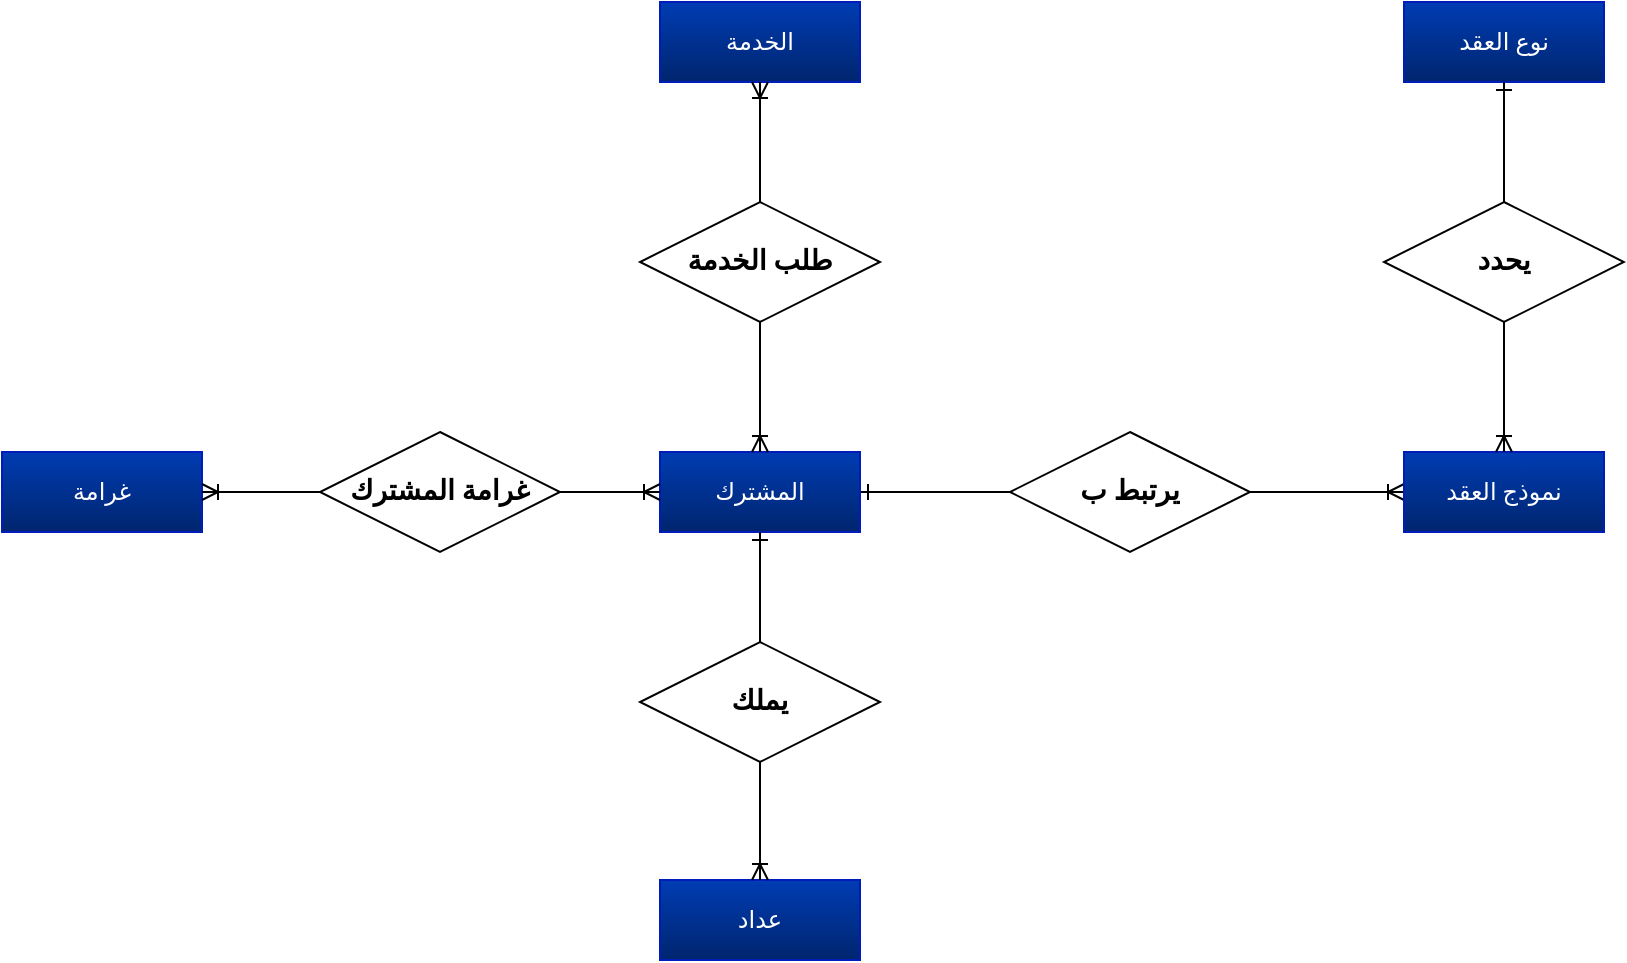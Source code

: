 <mxfile>
    <diagram id="jtcPKuWRllq_wMmOkT79" name="Master">
        <mxGraphModel dx="832" dy="432" grid="1" gridSize="10" guides="1" tooltips="1" connect="1" arrows="1" fold="1" page="1" pageScale="1" pageWidth="827" pageHeight="1169" math="0" shadow="0">
            <root>
                <mxCell id="0"/>
                <mxCell id="1" parent="0"/>
                <mxCell id="x4VVa8CzZj48PF5A5fsj-1" value="" style="edgeStyle=orthogonalEdgeStyle;rounded=0;orthogonalLoop=1;jettySize=auto;html=1;exitX=0;exitY=0.5;exitDx=0;exitDy=0;entryX=1;entryY=0.5;entryDx=0;entryDy=0;endArrow=none;startFill=0;startArrow=ERoneToMany;fontSize=14;spacingBottom=0;spacingLeft=20;fontStyle=1" parent="1" source="x4VVa8CzZj48PF5A5fsj-2" target="x4VVa8CzZj48PF5A5fsj-4" edge="1">
                    <mxGeometry x="-0.333" y="-10" relative="1" as="geometry">
                        <mxPoint as="offset"/>
                    </mxGeometry>
                </mxCell>
                <mxCell id="x4VVa8CzZj48PF5A5fsj-2" value="نموذج العقد" style="whiteSpace=wrap;html=1;align=center;fontFamily=Readex Pro;fontSize=12;fontStyle=0;fontSource=https%3A%2F%2Ffonts.googleapis.com%2Fcss%3Ffamily%3DReadex%2BPro;gradientDirection=south;shadow=0;glass=0;rounded=0;fillColor=#003CB3;strokeColor=#001DBC;verticalAlign=middle;fontColor=#ffffff;gradientColor=#00256E;" parent="1" vertex="1">
                    <mxGeometry x="706" y="585" width="100" height="40" as="geometry"/>
                </mxCell>
                <mxCell id="x4VVa8CzZj48PF5A5fsj-3" style="edgeStyle=none;html=1;exitX=0;exitY=0.5;exitDx=0;exitDy=0;entryX=1;entryY=0.5;entryDx=0;entryDy=0;endArrow=ERone;endFill=0;" parent="1" source="x4VVa8CzZj48PF5A5fsj-4" target="x4VVa8CzZj48PF5A5fsj-5" edge="1">
                    <mxGeometry relative="1" as="geometry"/>
                </mxCell>
                <mxCell id="x4VVa8CzZj48PF5A5fsj-4" value="يرتبط ب" style="shape=rhombus;perimeter=rhombusPerimeter;whiteSpace=wrap;html=1;align=center;fontSize=14;fontFamily=Times New Roman;fontStyle=1" parent="1" vertex="1">
                    <mxGeometry x="509" y="575" width="120" height="60" as="geometry"/>
                </mxCell>
                <mxCell id="x4VVa8CzZj48PF5A5fsj-5" value="المشترك" style="whiteSpace=wrap;html=1;align=center;fontFamily=Readex Pro;fontSize=12;fontStyle=0;fontSource=https%3A%2F%2Ffonts.googleapis.com%2Fcss%3Ffamily%3DReadex%2BPro;gradientDirection=south;shadow=0;glass=0;rounded=0;fillColor=#003CB3;strokeColor=#001DBC;verticalAlign=middle;fontColor=#ffffff;gradientColor=#00256E;" parent="1" vertex="1">
                    <mxGeometry x="334" y="585" width="100" height="40" as="geometry"/>
                </mxCell>
                <mxCell id="x4VVa8CzZj48PF5A5fsj-6" value="الخدمة" style="whiteSpace=wrap;html=1;align=center;fontFamily=Readex Pro;fontSize=12;fontStyle=0;fontSource=https%3A%2F%2Ffonts.googleapis.com%2Fcss%3Ffamily%3DReadex%2BPro;gradientDirection=south;shadow=0;glass=0;rounded=0;fillColor=#003CB3;strokeColor=#001DBC;verticalAlign=middle;fontColor=#ffffff;gradientColor=#00256E;" parent="1" vertex="1">
                    <mxGeometry x="334" y="360" width="100" height="40" as="geometry"/>
                </mxCell>
                <mxCell id="x4VVa8CzZj48PF5A5fsj-7" value="" style="edgeStyle=orthogonalEdgeStyle;rounded=0;orthogonalLoop=1;jettySize=auto;html=1;entryX=0.5;entryY=1;entryDx=0;entryDy=0;endArrow=ERoneToMany;endFill=0;fontStyle=1;fontSize=14;spacingRight=20;" parent="1" source="x4VVa8CzZj48PF5A5fsj-9" target="x4VVa8CzZj48PF5A5fsj-6" edge="1">
                    <mxGeometry x="0.4" y="-10" relative="1" as="geometry">
                        <mxPoint as="offset"/>
                    </mxGeometry>
                </mxCell>
                <mxCell id="x4VVa8CzZj48PF5A5fsj-8" style="edgeStyle=none;html=1;exitX=0.5;exitY=1;exitDx=0;exitDy=0;entryX=0.5;entryY=0;entryDx=0;entryDy=0;endArrow=ERoneToMany;endFill=0;" parent="1" source="x4VVa8CzZj48PF5A5fsj-9" target="x4VVa8CzZj48PF5A5fsj-5" edge="1">
                    <mxGeometry relative="1" as="geometry"/>
                </mxCell>
                <mxCell id="x4VVa8CzZj48PF5A5fsj-9" value="طلب الخدمة" style="shape=rhombus;perimeter=rhombusPerimeter;whiteSpace=wrap;html=1;align=center;fontSize=14;fontFamily=Times New Roman;fontStyle=1" parent="1" vertex="1">
                    <mxGeometry x="324" y="460" width="120" height="60" as="geometry"/>
                </mxCell>
                <mxCell id="x4VVa8CzZj48PF5A5fsj-10" value="غرامة" style="whiteSpace=wrap;html=1;align=center;fontFamily=Readex Pro;fontSize=12;fontStyle=0;fontSource=https%3A%2F%2Ffonts.googleapis.com%2Fcss%3Ffamily%3DReadex%2BPro;gradientDirection=south;shadow=0;glass=0;rounded=0;fillColor=#003CB3;strokeColor=#001DBC;verticalAlign=middle;fontColor=#ffffff;gradientColor=#00256E;" parent="1" vertex="1">
                    <mxGeometry x="5" y="585" width="100" height="40" as="geometry"/>
                </mxCell>
                <mxCell id="x4VVa8CzZj48PF5A5fsj-11" value="عداد" style="whiteSpace=wrap;html=1;align=center;fontFamily=Readex Pro;fontSize=12;fontStyle=0;fontSource=https%3A%2F%2Ffonts.googleapis.com%2Fcss%3Ffamily%3DReadex%2BPro;gradientDirection=south;shadow=0;glass=0;rounded=0;fillColor=#003CB3;strokeColor=#001DBC;verticalAlign=middle;fontColor=#ffffff;gradientColor=#00256E;" parent="1" vertex="1">
                    <mxGeometry x="334" y="799" width="100" height="40" as="geometry"/>
                </mxCell>
                <mxCell id="x4VVa8CzZj48PF5A5fsj-12" value="" style="edgeStyle=orthogonalEdgeStyle;rounded=0;orthogonalLoop=1;jettySize=auto;html=1;entryX=0.5;entryY=0;entryDx=0;entryDy=0;endArrow=ERoneToMany;endFill=0;fontStyle=1;fontSize=14;spacingRight=20;" parent="1" source="x4VVa8CzZj48PF5A5fsj-14" target="x4VVa8CzZj48PF5A5fsj-11" edge="1">
                    <mxGeometry x="0.4" y="-10" relative="1" as="geometry">
                        <mxPoint as="offset"/>
                    </mxGeometry>
                </mxCell>
                <mxCell id="x4VVa8CzZj48PF5A5fsj-13" style="edgeStyle=none;html=1;exitX=0.5;exitY=0;exitDx=0;exitDy=0;entryX=0.5;entryY=1;entryDx=0;entryDy=0;endArrow=ERone;endFill=0;" parent="1" source="x4VVa8CzZj48PF5A5fsj-14" target="x4VVa8CzZj48PF5A5fsj-5" edge="1">
                    <mxGeometry relative="1" as="geometry"/>
                </mxCell>
                <mxCell id="x4VVa8CzZj48PF5A5fsj-14" value="يملك" style="shape=rhombus;perimeter=rhombusPerimeter;whiteSpace=wrap;html=1;align=center;fontSize=14;fontFamily=Times New Roman;fontStyle=1" parent="1" vertex="1">
                    <mxGeometry x="324" y="680" width="120" height="60" as="geometry"/>
                </mxCell>
                <mxCell id="x4VVa8CzZj48PF5A5fsj-15" value="نوع العقد" style="whiteSpace=wrap;html=1;align=center;fontFamily=Readex Pro;fontSize=12;fontStyle=0;fontSource=https%3A%2F%2Ffonts.googleapis.com%2Fcss%3Ffamily%3DReadex%2BPro;gradientDirection=south;shadow=0;glass=0;rounded=0;fillColor=#003CB3;strokeColor=#001DBC;verticalAlign=middle;fontColor=#ffffff;gradientColor=#00256E;" parent="1" vertex="1">
                    <mxGeometry x="706" y="360" width="100" height="40" as="geometry"/>
                </mxCell>
                <mxCell id="x4VVa8CzZj48PF5A5fsj-16" style="edgeStyle=none;html=1;exitX=0.5;exitY=0;exitDx=0;exitDy=0;entryX=0.5;entryY=1;entryDx=0;entryDy=0;endArrow=ERone;endFill=0;" parent="1" source="x4VVa8CzZj48PF5A5fsj-18" target="x4VVa8CzZj48PF5A5fsj-15" edge="1">
                    <mxGeometry relative="1" as="geometry"/>
                </mxCell>
                <mxCell id="x4VVa8CzZj48PF5A5fsj-17" style="edgeStyle=none;html=1;exitX=0.5;exitY=1;exitDx=0;exitDy=0;entryX=0.5;entryY=0;entryDx=0;entryDy=0;endArrow=ERoneToMany;endFill=0;" parent="1" source="x4VVa8CzZj48PF5A5fsj-18" target="x4VVa8CzZj48PF5A5fsj-2" edge="1">
                    <mxGeometry relative="1" as="geometry"/>
                </mxCell>
                <mxCell id="x4VVa8CzZj48PF5A5fsj-18" value="يحدد" style="shape=rhombus;perimeter=rhombusPerimeter;whiteSpace=wrap;html=1;align=center;fontSize=14;fontFamily=Times New Roman;fontStyle=1" parent="1" vertex="1">
                    <mxGeometry x="696" y="460" width="120" height="60" as="geometry"/>
                </mxCell>
                <mxCell id="x4VVa8CzZj48PF5A5fsj-19" style="edgeStyle=none;html=1;exitX=1;exitY=0.5;exitDx=0;exitDy=0;entryX=0;entryY=0.5;entryDx=0;entryDy=0;endArrow=ERoneToMany;endFill=0;" parent="1" source="x4VVa8CzZj48PF5A5fsj-21" target="x4VVa8CzZj48PF5A5fsj-5" edge="1">
                    <mxGeometry relative="1" as="geometry"/>
                </mxCell>
                <mxCell id="x4VVa8CzZj48PF5A5fsj-20" style="edgeStyle=none;html=1;exitX=0;exitY=0.5;exitDx=0;exitDy=0;entryX=1;entryY=0.5;entryDx=0;entryDy=0;endArrow=ERoneToMany;endFill=0;" parent="1" source="x4VVa8CzZj48PF5A5fsj-21" target="x4VVa8CzZj48PF5A5fsj-10" edge="1">
                    <mxGeometry relative="1" as="geometry"/>
                </mxCell>
                <mxCell id="x4VVa8CzZj48PF5A5fsj-21" value="غرامة المشترك" style="shape=rhombus;perimeter=rhombusPerimeter;whiteSpace=wrap;html=1;align=center;fontSize=14;fontFamily=Times New Roman;fontStyle=1" parent="1" vertex="1">
                    <mxGeometry x="164" y="575" width="120" height="60" as="geometry"/>
                </mxCell>
            </root>
        </mxGraphModel>
    </diagram>
    <diagram id="7tJiKfyQAabkoR2ZLu9f" name="ERD">
        <mxGraphModel dx="1659" dy="432" grid="1" gridSize="10" guides="1" tooltips="1" connect="1" arrows="1" fold="1" page="1" pageScale="1" pageWidth="827" pageHeight="1169" math="0" shadow="0">
            <root>
                <mxCell id="0"/>
                <mxCell id="1" parent="0"/>
                <mxCell id="axDRtoyxOWYi3-mJdKB5-1" value="المحصل" style="whiteSpace=wrap;html=1;align=center;fontFamily=Readex Pro;fontSize=12;fontStyle=0;fontSource=https%3A%2F%2Ffonts.googleapis.com%2Fcss%3Ffamily%3DReadex%2BPro;gradientDirection=south;shadow=0;glass=0;rounded=0;fillColor=#003CB3;strokeColor=#001DBC;verticalAlign=middle;fontColor=#ffffff;gradientColor=#00256E;" parent="1" vertex="1">
                    <mxGeometry x="408" y="130" width="100" height="40" as="geometry"/>
                </mxCell>
                <mxCell id="axDRtoyxOWYi3-mJdKB5-2" value="العداد المركزي" style="whiteSpace=wrap;html=1;align=center;fontFamily=Readex Pro;fontSize=12;fontStyle=0;fontSource=https%3A%2F%2Ffonts.googleapis.com%2Fcss%3Ffamily%3DReadex%2BPro;gradientDirection=south;shadow=0;glass=0;rounded=0;fillColor=#003CB3;strokeColor=#001DBC;verticalAlign=middle;fontColor=#ffffff;gradientColor=#00256E;" parent="1" vertex="1">
                    <mxGeometry x="818" y="130" width="100" height="40" as="geometry"/>
                </mxCell>
                <mxCell id="axDRtoyxOWYi3-mJdKB5-3" value="1" style="edgeStyle=orthogonalEdgeStyle;rounded=0;orthogonalLoop=1;jettySize=auto;html=1;exitX=0;exitY=0.5;exitDx=0;exitDy=0;entryX=1;entryY=0.5;entryDx=0;entryDy=0;endArrow=none;startFill=0;startArrow=ERone;fontSize=14;spacingBottom=0;spacingLeft=20;fontStyle=1" parent="1" source="axDRtoyxOWYi3-mJdKB5-4" target="axDRtoyxOWYi3-mJdKB5-9" edge="1">
                    <mxGeometry x="-0.333" y="-10" relative="1" as="geometry">
                        <mxPoint as="offset"/>
                    </mxGeometry>
                </mxCell>
                <mxCell id="axDRtoyxOWYi3-mJdKB5-4" value="منطقة" style="whiteSpace=wrap;html=1;align=center;fontFamily=Readex Pro;fontSize=12;fontStyle=0;fontSource=https%3A%2F%2Ffonts.googleapis.com%2Fcss%3Ffamily%3DReadex%2BPro;gradientDirection=south;shadow=0;glass=0;rounded=0;fillColor=#003CB3;strokeColor=#001DBC;verticalAlign=middle;fontColor=#ffffff;gradientColor=#00256E;" parent="1" vertex="1">
                    <mxGeometry x="818" y="370" width="100" height="40" as="geometry"/>
                </mxCell>
                <mxCell id="axDRtoyxOWYi3-mJdKB5-5" value="مربع" style="whiteSpace=wrap;html=1;align=center;fontFamily=Readex Pro;fontSize=12;fontStyle=0;fontSource=https%3A%2F%2Ffonts.googleapis.com%2Fcss%3Ffamily%3DReadex%2BPro;gradientDirection=south;shadow=0;glass=0;rounded=0;fillColor=#003CB3;strokeColor=#001DBC;verticalAlign=middle;fontColor=#ffffff;gradientColor=#00256E;" parent="1" vertex="1">
                    <mxGeometry x="408" y="370" width="100" height="40" as="geometry"/>
                </mxCell>
                <mxCell id="axDRtoyxOWYi3-mJdKB5-6" value="عداد" style="whiteSpace=wrap;html=1;align=center;fontFamily=Readex Pro;fontSize=12;fontStyle=0;fontSource=https%3A%2F%2Ffonts.googleapis.com%2Fcss%3Ffamily%3DReadex%2BPro;gradientDirection=south;shadow=0;glass=0;rounded=0;fillColor=#003CB3;strokeColor=#001DBC;verticalAlign=middle;fontColor=#ffffff;gradientColor=#00256E;" parent="1" vertex="1">
                    <mxGeometry x="408" y="595" width="100" height="40" as="geometry"/>
                </mxCell>
                <mxCell id="axDRtoyxOWYi3-mJdKB5-7" value="مشترك" style="whiteSpace=wrap;html=1;align=center;fontFamily=Readex Pro;fontSize=12;fontStyle=0;fontSource=https%3A%2F%2Ffonts.googleapis.com%2Fcss%3Ffamily%3DReadex%2BPro;gradientDirection=south;shadow=0;glass=0;rounded=0;fillColor=#003CB3;strokeColor=#001DBC;verticalAlign=middle;fontColor=#ffffff;gradientColor=#00256E;" parent="1" vertex="1">
                    <mxGeometry x="818" y="595" width="100" height="40" as="geometry"/>
                </mxCell>
                <mxCell id="axDRtoyxOWYi3-mJdKB5-8" value="N" style="edgeStyle=orthogonalEdgeStyle;rounded=0;orthogonalLoop=1;jettySize=auto;html=1;entryX=1;entryY=0.5;entryDx=0;entryDy=0;endArrow=ERoneToMany;endFill=0;fontStyle=1;fontSize=14;spacingRight=20;" parent="1" source="axDRtoyxOWYi3-mJdKB5-9" target="axDRtoyxOWYi3-mJdKB5-5" edge="1">
                    <mxGeometry x="0.4" y="-10" relative="1" as="geometry">
                        <mxPoint as="offset"/>
                    </mxGeometry>
                </mxCell>
                <mxCell id="axDRtoyxOWYi3-mJdKB5-9" value="تحتوي" style="shape=rhombus;perimeter=rhombusPerimeter;whiteSpace=wrap;html=1;align=center;fontSize=14;fontFamily=Times New Roman;fontStyle=1" parent="1" vertex="1">
                    <mxGeometry x="608" y="360" width="120" height="60" as="geometry"/>
                </mxCell>
                <mxCell id="axDRtoyxOWYi3-mJdKB5-10" style="edgeStyle=orthogonalEdgeStyle;rounded=0;orthogonalLoop=1;jettySize=auto;html=1;exitX=0.5;exitY=0;exitDx=0;exitDy=0;entryX=0.5;entryY=1;entryDx=0;entryDy=0;endArrow=ERone;endFill=0;" parent="1" source="axDRtoyxOWYi3-mJdKB5-12" target="axDRtoyxOWYi3-mJdKB5-1" edge="1">
                    <mxGeometry relative="1" as="geometry"/>
                </mxCell>
                <mxCell id="axDRtoyxOWYi3-mJdKB5-11" style="edgeStyle=orthogonalEdgeStyle;rounded=0;orthogonalLoop=1;jettySize=auto;html=1;exitX=0.5;exitY=1;exitDx=0;exitDy=0;entryX=0.5;entryY=0;entryDx=0;entryDy=0;endArrow=ERone;endFill=0;" parent="1" source="axDRtoyxOWYi3-mJdKB5-12" target="axDRtoyxOWYi3-mJdKB5-5" edge="1">
                    <mxGeometry relative="1" as="geometry"/>
                </mxCell>
                <mxCell id="axDRtoyxOWYi3-mJdKB5-12" value="يعمل في" style="shape=rhombus;perimeter=rhombusPerimeter;whiteSpace=wrap;html=1;align=center;fontSize=14;fontFamily=Times New Roman;fontStyle=1" parent="1" vertex="1">
                    <mxGeometry x="398" y="235" width="120" height="60" as="geometry"/>
                </mxCell>
                <mxCell id="axDRtoyxOWYi3-mJdKB5-13" style="edgeStyle=orthogonalEdgeStyle;rounded=0;orthogonalLoop=1;jettySize=auto;html=1;exitX=0.5;exitY=0;exitDx=0;exitDy=0;entryX=0.5;entryY=1;entryDx=0;entryDy=0;endArrow=ERone;endFill=0;" parent="1" source="axDRtoyxOWYi3-mJdKB5-15" target="axDRtoyxOWYi3-mJdKB5-2" edge="1">
                    <mxGeometry relative="1" as="geometry"/>
                </mxCell>
                <mxCell id="axDRtoyxOWYi3-mJdKB5-14" style="edgeStyle=orthogonalEdgeStyle;rounded=0;orthogonalLoop=1;jettySize=auto;html=1;exitX=0.5;exitY=1;exitDx=0;exitDy=0;entryX=0.5;entryY=0;entryDx=0;entryDy=0;endArrow=ERone;endFill=0;" parent="1" source="axDRtoyxOWYi3-mJdKB5-15" target="axDRtoyxOWYi3-mJdKB5-4" edge="1">
                    <mxGeometry relative="1" as="geometry"/>
                </mxCell>
                <mxCell id="axDRtoyxOWYi3-mJdKB5-15" value="يرتبط ب" style="shape=rhombus;perimeter=rhombusPerimeter;whiteSpace=wrap;html=1;align=center;fontSize=14;fontFamily=Times New Roman;fontStyle=1" parent="1" vertex="1">
                    <mxGeometry x="808" y="235" width="120" height="60" as="geometry"/>
                </mxCell>
                <mxCell id="axDRtoyxOWYi3-mJdKB5-16" value="Attribute" style="ellipse;whiteSpace=wrap;html=1;align=center;fontStyle=4;" parent="1" vertex="1">
                    <mxGeometry x="288" y="50" width="100" height="40" as="geometry"/>
                </mxCell>
                <mxCell id="698p1tGL__TA1Hl2wthr-3" style="html=1;exitX=0.5;exitY=0;exitDx=0;exitDy=0;entryX=0.5;entryY=1;entryDx=0;entryDy=0;endArrow=ERone;endFill=0;" parent="1" source="698p1tGL__TA1Hl2wthr-2" target="axDRtoyxOWYi3-mJdKB5-5" edge="1">
                    <mxGeometry relative="1" as="geometry"/>
                </mxCell>
                <mxCell id="19" style="edgeStyle=none;html=1;exitX=0.5;exitY=1;exitDx=0;exitDy=0;entryX=0.5;entryY=0;entryDx=0;entryDy=0;" parent="1" source="698p1tGL__TA1Hl2wthr-2" target="axDRtoyxOWYi3-mJdKB5-6" edge="1">
                    <mxGeometry relative="1" as="geometry"/>
                </mxCell>
                <mxCell id="698p1tGL__TA1Hl2wthr-2" value="يحتوي" style="shape=rhombus;perimeter=rhombusPerimeter;whiteSpace=wrap;html=1;align=center;fontSize=14;fontFamily=Times New Roman;fontStyle=1" parent="1" vertex="1">
                    <mxGeometry x="398" y="465" width="120" height="60" as="geometry"/>
                </mxCell>
                <mxCell id="I2-0H5rBrHjLBqtSDF3C-33" style="edgeStyle=none;html=1;exitX=1;exitY=0.5;exitDx=0;exitDy=0;entryX=0;entryY=0.5;entryDx=0;entryDy=0;" parent="1" source="698p1tGL__TA1Hl2wthr-5" target="axDRtoyxOWYi3-mJdKB5-7" edge="1">
                    <mxGeometry relative="1" as="geometry"/>
                </mxCell>
                <mxCell id="I2-0H5rBrHjLBqtSDF3C-34" style="edgeStyle=none;html=1;exitX=0;exitY=0.5;exitDx=0;exitDy=0;entryX=1;entryY=0.5;entryDx=0;entryDy=0;" parent="1" source="698p1tGL__TA1Hl2wthr-5" target="axDRtoyxOWYi3-mJdKB5-6" edge="1">
                    <mxGeometry relative="1" as="geometry"/>
                </mxCell>
                <mxCell id="698p1tGL__TA1Hl2wthr-5" value="لديه" style="shape=rhombus;perimeter=rhombusPerimeter;whiteSpace=wrap;html=1;align=center;fontSize=14;fontFamily=Times New Roman;fontStyle=1" parent="1" vertex="1">
                    <mxGeometry x="608" y="585" width="120" height="60" as="geometry"/>
                </mxCell>
                <mxCell id="Tos9YYHqMo1NdxR6eXnm-1" value="قراءات العداد" style="whiteSpace=wrap;html=1;align=center;fontFamily=Readex Pro;fontSize=12;fontStyle=0;fontSource=https%3A%2F%2Ffonts.googleapis.com%2Fcss%3Ffamily%3DReadex%2BPro;gradientDirection=south;shadow=0;glass=0;rounded=0;fillColor=#003CB3;strokeColor=#001DBC;verticalAlign=middle;fontColor=#ffffff;gradientColor=#00256E;" parent="1" vertex="1">
                    <mxGeometry x="408" y="855" width="100" height="40" as="geometry"/>
                </mxCell>
                <mxCell id="YIyBFGghaavbg1Homd01-1" value="حالة" style="whiteSpace=wrap;html=1;align=center;fontFamily=Readex Pro;fontSize=12;fontStyle=0;fontSource=https%3A%2F%2Ffonts.googleapis.com%2Fcss%3Ffamily%3DReadex%2BPro;gradientDirection=south;shadow=0;glass=0;rounded=0;fillColor=#003CB3;strokeColor=#001DBC;verticalAlign=middle;fontColor=#ffffff;gradientColor=#00256E;" parent="1" vertex="1">
                    <mxGeometry x="70" y="605" width="100" height="40" as="geometry"/>
                </mxCell>
                <mxCell id="GEy8FT0dW60oO7kEbYd8-1" value="الغرامة" style="whiteSpace=wrap;html=1;align=center;fontFamily=Readex Pro;fontSize=12;fontStyle=0;fontSource=https%3A%2F%2Ffonts.googleapis.com%2Fcss%3Ffamily%3DReadex%2BPro;gradientDirection=south;shadow=0;glass=0;rounded=0;fillColor=#003CB3;strokeColor=#001DBC;verticalAlign=middle;fontColor=#ffffff;gradientColor=#00256E;" parent="1" vertex="1">
                    <mxGeometry x="1040" y="660" width="100" height="40" as="geometry"/>
                </mxCell>
                <mxCell id="GEy8FT0dW60oO7kEbYd8-2" value="المدفوع" style="whiteSpace=wrap;html=1;align=center;fontFamily=Readex Pro;fontSize=12;fontStyle=0;fontSource=https%3A%2F%2Ffonts.googleapis.com%2Fcss%3Ffamily%3DReadex%2BPro;gradientDirection=south;shadow=0;glass=0;rounded=0;fillColor=#003CB3;strokeColor=#001DBC;verticalAlign=middle;fontColor=#ffffff;gradientColor=#00256E;" parent="1" vertex="1">
                    <mxGeometry x="1040" y="740" width="100" height="40" as="geometry"/>
                </mxCell>
                <mxCell id="GEy8FT0dW60oO7kEbYd8-3" value="المتأخر" style="whiteSpace=wrap;html=1;align=center;fontFamily=Readex Pro;fontSize=12;fontStyle=0;fontSource=https%3A%2F%2Ffonts.googleapis.com%2Fcss%3Ffamily%3DReadex%2BPro;gradientDirection=south;shadow=0;glass=0;rounded=0;fillColor=#003CB3;strokeColor=#001DBC;verticalAlign=middle;fontColor=#ffffff;gradientColor=#00256E;" parent="1" vertex="1">
                    <mxGeometry x="1060" y="830" width="100" height="40" as="geometry"/>
                </mxCell>
                <mxCell id="GEy8FT0dW60oO7kEbYd8-4" value="فاتورة" style="whiteSpace=wrap;html=1;align=center;fontFamily=Readex Pro;fontSize=12;fontStyle=0;fontSource=https%3A%2F%2Ffonts.googleapis.com%2Fcss%3Ffamily%3DReadex%2BPro;gradientDirection=south;shadow=0;glass=0;rounded=0;fillColor=#003CB3;strokeColor=#001DBC;verticalAlign=middle;fontColor=#ffffff;gradientColor=#00256E;" parent="1" vertex="1">
                    <mxGeometry x="830" y="855" width="100" height="40" as="geometry"/>
                </mxCell>
                <mxCell id="CeG9UhR5rtRIAwY2tmK7-1" value="خدمة" style="whiteSpace=wrap;html=1;align=center;fontFamily=Readex Pro;fontSize=12;fontStyle=0;fontSource=https%3A%2F%2Ffonts.googleapis.com%2Fcss%3Ffamily%3DReadex%2BPro;gradientDirection=south;shadow=0;glass=0;rounded=0;fillColor=#003CB3;strokeColor=#001DBC;verticalAlign=middle;fontColor=#ffffff;gradientColor=#00256E;" parent="1" vertex="1">
                    <mxGeometry x="-460" y="560" width="100" height="40" as="geometry"/>
                </mxCell>
                <mxCell id="CeG9UhR5rtRIAwY2tmK7-4" style="edgeStyle=none;html=1;exitX=0;exitY=0.5;exitDx=0;exitDy=0;entryX=1;entryY=0.5;entryDx=0;entryDy=0;endArrow=ERoneToMany;endFill=0;" parent="1" source="CeG9UhR5rtRIAwY2tmK7-2" target="CeG9UhR5rtRIAwY2tmK7-1" edge="1">
                    <mxGeometry relative="1" as="geometry"/>
                </mxCell>
                <mxCell id="7" style="edgeStyle=none;html=1;exitX=0;exitY=0;exitDx=0;exitDy=0;entryX=0.738;entryY=0.933;entryDx=0;entryDy=0;entryPerimeter=0;" parent="1" source="CeG9UhR5rtRIAwY2tmK7-2" target="5" edge="1">
                    <mxGeometry relative="1" as="geometry"/>
                </mxCell>
                <mxCell id="CeG9UhR5rtRIAwY2tmK7-2" value="يطلب" style="shape=rhombus;perimeter=rhombusPerimeter;whiteSpace=wrap;html=1;align=center;fontSize=14;fontFamily=Times New Roman;fontStyle=1" parent="1" vertex="1">
                    <mxGeometry x="-270" y="550" width="120" height="60" as="geometry"/>
                </mxCell>
                <mxCell id="58bj6LHLXnhJYpuBUuTD-7" style="edgeStyle=none;html=1;exitX=0.5;exitY=0;exitDx=0;exitDy=0;entryX=0.5;entryY=1;entryDx=0;entryDy=0;endArrow=ERone;endFill=0;" parent="1" source="CeG9UhR5rtRIAwY2tmK7-5" target="axDRtoyxOWYi3-mJdKB5-6" edge="1">
                    <mxGeometry relative="1" as="geometry"/>
                </mxCell>
                <mxCell id="58bj6LHLXnhJYpuBUuTD-8" style="edgeStyle=none;html=1;exitX=0.5;exitY=1;exitDx=0;exitDy=0;entryX=0.5;entryY=0;entryDx=0;entryDy=0;endArrow=ERoneToMany;endFill=0;" parent="1" source="CeG9UhR5rtRIAwY2tmK7-5" target="Tos9YYHqMo1NdxR6eXnm-1" edge="1">
                    <mxGeometry relative="1" as="geometry"/>
                </mxCell>
                <mxCell id="CeG9UhR5rtRIAwY2tmK7-5" value="يسجل" style="shape=rhombus;perimeter=rhombusPerimeter;whiteSpace=wrap;html=1;align=center;fontSize=14;fontFamily=Times New Roman;fontStyle=1" parent="1" vertex="1">
                    <mxGeometry x="398" y="710" width="120" height="60" as="geometry"/>
                </mxCell>
                <mxCell id="EsDZ4L4VOIvLP-5NpML8-7" style="edgeStyle=none;html=1;exitX=0;exitY=0.5;exitDx=0;exitDy=0;entryX=1;entryY=0.5;entryDx=0;entryDy=0;endArrow=ERone;endFill=0;" parent="1" source="CeG9UhR5rtRIAwY2tmK7-6" target="YIyBFGghaavbg1Homd01-1" edge="1">
                    <mxGeometry relative="1" as="geometry"/>
                </mxCell>
                <mxCell id="CeG9UhR5rtRIAwY2tmK7-6" value="لديه" style="shape=rhombus;perimeter=rhombusPerimeter;whiteSpace=wrap;html=1;align=center;fontSize=14;fontFamily=Times New Roman;fontStyle=1" parent="1" vertex="1">
                    <mxGeometry x="220" y="585" width="120" height="60" as="geometry"/>
                </mxCell>
                <mxCell id="5" value="حالة الطلب" style="ellipse;whiteSpace=wrap;html=1;align=center;" parent="1" vertex="1">
                    <mxGeometry x="-328" y="520" width="80" height="30" as="geometry"/>
                </mxCell>
                <mxCell id="wJBJh6Vp_LYHkJnoOQtM-7" value="عقد" style="whiteSpace=wrap;html=1;align=center;fontFamily=Readex Pro;fontSize=12;fontStyle=0;fontSource=https%3A%2F%2Ffonts.googleapis.com%2Fcss%3Ffamily%3DReadex%2BPro;gradientDirection=south;shadow=0;glass=0;rounded=0;fillColor=#003CB3;strokeColor=#001DBC;verticalAlign=middle;fontColor=#ffffff;gradientColor=#00256E;" parent="1" vertex="1">
                    <mxGeometry x="1020" y="510" width="100" height="40" as="geometry"/>
                </mxCell>
                <mxCell id="nI9Y66owmzcPhLGqO4mS-7" value="تعرفة اشتراك" style="whiteSpace=wrap;html=1;align=center;fontFamily=Readex Pro;fontSize=12;fontStyle=0;fontSource=https%3A%2F%2Ffonts.googleapis.com%2Fcss%3Ffamily%3DReadex%2BPro;gradientDirection=south;shadow=0;glass=0;rounded=0;fillColor=#003CB3;strokeColor=#001DBC;verticalAlign=middle;fontColor=#ffffff;gradientColor=#00256E;" parent="1" vertex="1">
                    <mxGeometry x="130" y="700" width="100" height="40" as="geometry"/>
                </mxCell>
                <mxCell id="9" style="edgeStyle=none;html=1;exitX=1;exitY=0.5;exitDx=0;exitDy=0;endArrow=ERone;endFill=0;" parent="1" source="8" target="GEy8FT0dW60oO7kEbYd8-4" edge="1">
                    <mxGeometry relative="1" as="geometry"/>
                </mxCell>
                <mxCell id="10" style="edgeStyle=none;html=1;exitX=0;exitY=0.5;exitDx=0;exitDy=0;entryX=1;entryY=0.5;entryDx=0;entryDy=0;endArrow=ERone;endFill=0;" parent="1" source="8" target="Tos9YYHqMo1NdxR6eXnm-1" edge="1">
                    <mxGeometry relative="1" as="geometry"/>
                </mxCell>
                <mxCell id="8" value="تحسب" style="shape=rhombus;perimeter=rhombusPerimeter;whiteSpace=wrap;html=1;align=center;fontSize=14;fontFamily=Times New Roman;fontStyle=1" parent="1" vertex="1">
                    <mxGeometry x="620" y="845" width="120" height="60" as="geometry"/>
                </mxCell>
                <mxCell id="14" value="تاريخ الطلب" style="ellipse;whiteSpace=wrap;html=1;align=center;" parent="1" vertex="1">
                    <mxGeometry x="-180" y="610" width="80" height="30" as="geometry"/>
                </mxCell>
                <mxCell id="17" style="edgeStyle=none;html=1;exitX=1;exitY=1;exitDx=0;exitDy=0;entryX=0.4;entryY=0.067;entryDx=0;entryDy=0;entryPerimeter=0;" parent="1" source="CeG9UhR5rtRIAwY2tmK7-2" target="14" edge="1">
                    <mxGeometry relative="1" as="geometry"/>
                </mxCell>
                <mxCell id="I2-0H5rBrHjLBqtSDF3C-19" value="سجلات العداد المركزي" style="whiteSpace=wrap;html=1;align=center;fontFamily=Readex Pro;fontSize=12;fontStyle=0;fontSource=https%3A%2F%2Ffonts.googleapis.com%2Fcss%3Ffamily%3DReadex%2BPro;gradientDirection=south;shadow=0;glass=0;rounded=0;fillColor=#003CB3;strokeColor=#001DBC;verticalAlign=middle;fontColor=#ffffff;gradientColor=#00256E;" parent="1" vertex="1">
                    <mxGeometry x="1228" y="130" width="100" height="40" as="geometry"/>
                </mxCell>
                <mxCell id="I2-0H5rBrHjLBqtSDF3C-32" value="تسجل" style="shape=rhombus;perimeter=rhombusPerimeter;whiteSpace=wrap;html=1;align=center;fontSize=14;fontFamily=Times New Roman;fontStyle=1" parent="1" vertex="1">
                    <mxGeometry x="1020" y="120" width="120" height="60" as="geometry"/>
                </mxCell>
            </root>
        </mxGraphModel>
    </diagram>
    <diagram id="tgJWv5yGLvsyWFq6ms1Y" name="Page-4">
        <mxGraphModel dx="1659" dy="432" grid="1" gridSize="10" guides="1" tooltips="1" connect="1" arrows="1" fold="1" page="1" pageScale="1" pageWidth="827" pageHeight="1169" math="0" shadow="0">
            <root>
                <mxCell id="0"/>
                <mxCell id="1" parent="0"/>
                <mxCell id="8oeXGIi4cYKKy2I2KhnT-1" value="" style="edgeStyle=orthogonalEdgeStyle;rounded=0;orthogonalLoop=1;jettySize=auto;html=1;exitX=0;exitY=0.5;exitDx=0;exitDy=0;entryX=1;entryY=0.5;entryDx=0;entryDy=0;endArrow=none;startFill=0;startArrow=ERone;fontSize=14;spacingBottom=0;spacingLeft=20;fontStyle=1" edge="1" parent="1" source="8oeXGIi4cYKKy2I2KhnT-2" target="8oeXGIi4cYKKy2I2KhnT-5">
                    <mxGeometry x="-0.333" y="-10" relative="1" as="geometry">
                        <mxPoint as="offset"/>
                    </mxGeometry>
                </mxCell>
                <mxCell id="8oeXGIi4cYKKy2I2KhnT-2" value="محصل" style="whiteSpace=wrap;html=1;align=center;fontFamily=Readex Pro;fontSize=12;fontStyle=0;fontSource=https%3A%2F%2Ffonts.googleapis.com%2Fcss%3Ffamily%3DReadex%2BPro;gradientDirection=south;shadow=0;glass=0;rounded=0;fillColor=#003CB3;strokeColor=#001DBC;verticalAlign=middle;fontColor=#ffffff;gradientColor=#00256E;" vertex="1" parent="1">
                    <mxGeometry x="630" y="50" width="100" height="40" as="geometry"/>
                </mxCell>
                <mxCell id="8oeXGIi4cYKKy2I2KhnT-3" value="مربع" style="whiteSpace=wrap;html=1;align=center;fontFamily=Readex Pro;fontSize=12;fontStyle=0;fontSource=https%3A%2F%2Ffonts.googleapis.com%2Fcss%3Ffamily%3DReadex%2BPro;gradientDirection=south;shadow=0;glass=0;rounded=0;fillColor=#003CB3;strokeColor=#001DBC;verticalAlign=middle;fontColor=#ffffff;gradientColor=#00256E;" vertex="1" parent="1">
                    <mxGeometry x="220" y="50" width="100" height="40" as="geometry"/>
                </mxCell>
                <mxCell id="8oeXGIi4cYKKy2I2KhnT-4" value="" style="edgeStyle=orthogonalEdgeStyle;rounded=0;orthogonalLoop=1;jettySize=auto;html=1;entryX=1;entryY=0.5;entryDx=0;entryDy=0;endArrow=ERoneToMany;endFill=0;fontStyle=1;fontSize=14;spacingRight=20;" edge="1" parent="1" source="8oeXGIi4cYKKy2I2KhnT-5" target="8oeXGIi4cYKKy2I2KhnT-3">
                    <mxGeometry x="0.4" y="-10" relative="1" as="geometry">
                        <mxPoint as="offset"/>
                    </mxGeometry>
                </mxCell>
                <mxCell id="8oeXGIi4cYKKy2I2KhnT-5" value="يعمل في" style="shape=rhombus;perimeter=rhombusPerimeter;whiteSpace=wrap;html=1;align=center;fontSize=14;fontFamily=Times New Roman;fontStyle=1" vertex="1" parent="1">
                    <mxGeometry x="420" y="40" width="120" height="60" as="geometry"/>
                </mxCell>
                <mxCell id="8oeXGIi4cYKKy2I2KhnT-6" value="" style="edgeStyle=orthogonalEdgeStyle;rounded=0;orthogonalLoop=1;jettySize=auto;html=1;exitX=0;exitY=0.5;exitDx=0;exitDy=0;entryX=1;entryY=0.5;entryDx=0;entryDy=0;endArrow=none;startFill=0;startArrow=ERone;fontSize=14;spacingBottom=0;spacingLeft=20;fontStyle=1" edge="1" parent="1" source="8oeXGIi4cYKKy2I2KhnT-7" target="8oeXGIi4cYKKy2I2KhnT-10">
                    <mxGeometry x="-0.333" y="-10" relative="1" as="geometry">
                        <mxPoint as="offset"/>
                    </mxGeometry>
                </mxCell>
                <mxCell id="8oeXGIi4cYKKy2I2KhnT-7" value="منطقة" style="whiteSpace=wrap;html=1;align=center;fontFamily=Readex Pro;fontSize=12;fontStyle=0;fontSource=https%3A%2F%2Ffonts.googleapis.com%2Fcss%3Ffamily%3DReadex%2BPro;gradientDirection=south;shadow=0;glass=0;rounded=0;fillColor=#003CB3;strokeColor=#001DBC;verticalAlign=middle;fontColor=#ffffff;gradientColor=#00256E;" vertex="1" parent="1">
                    <mxGeometry x="630" y="140" width="100" height="40" as="geometry"/>
                </mxCell>
                <mxCell id="8oeXGIi4cYKKy2I2KhnT-8" value="مربع" style="whiteSpace=wrap;html=1;align=center;fontFamily=Readex Pro;fontSize=12;fontStyle=0;fontSource=https%3A%2F%2Ffonts.googleapis.com%2Fcss%3Ffamily%3DReadex%2BPro;gradientDirection=south;shadow=0;glass=0;rounded=0;fillColor=#003CB3;strokeColor=#001DBC;verticalAlign=middle;fontColor=#ffffff;gradientColor=#00256E;" vertex="1" parent="1">
                    <mxGeometry x="220" y="140" width="100" height="40" as="geometry"/>
                </mxCell>
                <mxCell id="8oeXGIi4cYKKy2I2KhnT-9" value="" style="edgeStyle=orthogonalEdgeStyle;rounded=0;orthogonalLoop=1;jettySize=auto;html=1;entryX=1;entryY=0.5;entryDx=0;entryDy=0;endArrow=ERoneToMany;endFill=0;fontStyle=1;fontSize=14;spacingRight=20;" edge="1" parent="1" source="8oeXGIi4cYKKy2I2KhnT-10" target="8oeXGIi4cYKKy2I2KhnT-8">
                    <mxGeometry x="0.4" y="-10" relative="1" as="geometry">
                        <mxPoint as="offset"/>
                    </mxGeometry>
                </mxCell>
                <mxCell id="8oeXGIi4cYKKy2I2KhnT-10" value="تحتوي" style="shape=rhombus;perimeter=rhombusPerimeter;whiteSpace=wrap;html=1;align=center;fontSize=14;fontFamily=Times New Roman;fontStyle=1" vertex="1" parent="1">
                    <mxGeometry x="420" y="130" width="120" height="60" as="geometry"/>
                </mxCell>
                <mxCell id="4aiOCagk2QXFntDGTBi_-1" value="" style="edgeStyle=orthogonalEdgeStyle;rounded=0;orthogonalLoop=1;jettySize=auto;html=1;exitX=0;exitY=0.5;exitDx=0;exitDy=0;entryX=1;entryY=0.5;entryDx=0;entryDy=0;endArrow=none;startFill=0;startArrow=ERone;fontSize=14;spacingBottom=0;spacingLeft=20;fontStyle=1" edge="1" parent="1" source="4aiOCagk2QXFntDGTBi_-2" target="4aiOCagk2QXFntDGTBi_-5">
                    <mxGeometry x="-0.333" y="-10" relative="1" as="geometry">
                        <mxPoint as="offset"/>
                    </mxGeometry>
                </mxCell>
                <mxCell id="4aiOCagk2QXFntDGTBi_-2" value="العداد المركزي" style="whiteSpace=wrap;html=1;align=center;fontFamily=Readex Pro;fontSize=12;fontStyle=0;fontSource=https%3A%2F%2Ffonts.googleapis.com%2Fcss%3Ffamily%3DReadex%2BPro;gradientDirection=south;shadow=0;glass=0;rounded=0;fillColor=#003CB3;strokeColor=#001DBC;verticalAlign=middle;fontColor=#ffffff;gradientColor=#00256E;" vertex="1" parent="1">
                    <mxGeometry x="630" y="230" width="100" height="40" as="geometry"/>
                </mxCell>
                <mxCell id="4aiOCagk2QXFntDGTBi_-3" value="منطقة" style="whiteSpace=wrap;html=1;align=center;fontFamily=Readex Pro;fontSize=12;fontStyle=0;fontSource=https%3A%2F%2Ffonts.googleapis.com%2Fcss%3Ffamily%3DReadex%2BPro;gradientDirection=south;shadow=0;glass=0;rounded=0;fillColor=#003CB3;strokeColor=#001DBC;verticalAlign=middle;fontColor=#ffffff;gradientColor=#00256E;" vertex="1" parent="1">
                    <mxGeometry x="220" y="230" width="100" height="40" as="geometry"/>
                </mxCell>
                <mxCell id="4aiOCagk2QXFntDGTBi_-4" value="" style="edgeStyle=orthogonalEdgeStyle;rounded=0;orthogonalLoop=1;jettySize=auto;html=1;entryX=1;entryY=0.5;entryDx=0;entryDy=0;endArrow=ERoneToMany;endFill=0;fontStyle=1;fontSize=14;spacingRight=20;" edge="1" parent="1" source="4aiOCagk2QXFntDGTBi_-5" target="4aiOCagk2QXFntDGTBi_-3">
                    <mxGeometry x="0.4" y="-10" relative="1" as="geometry">
                        <mxPoint as="offset"/>
                    </mxGeometry>
                </mxCell>
                <mxCell id="4aiOCagk2QXFntDGTBi_-5" value="يرتبط ب" style="shape=rhombus;perimeter=rhombusPerimeter;whiteSpace=wrap;html=1;align=center;fontSize=14;fontFamily=Times New Roman;fontStyle=1" vertex="1" parent="1">
                    <mxGeometry x="420" y="220" width="120" height="60" as="geometry"/>
                </mxCell>
                <mxCell id="4aiOCagk2QXFntDGTBi_-6" value="" style="edgeStyle=orthogonalEdgeStyle;rounded=0;orthogonalLoop=1;jettySize=auto;html=1;exitX=0;exitY=0.5;exitDx=0;exitDy=0;entryX=1;entryY=0.5;entryDx=0;entryDy=0;endArrow=none;startFill=0;startArrow=ERone;fontSize=14;spacingBottom=0;spacingLeft=20;fontStyle=1" edge="1" parent="1" source="4aiOCagk2QXFntDGTBi_-7" target="4aiOCagk2QXFntDGTBi_-10">
                    <mxGeometry x="-0.333" y="-10" relative="1" as="geometry">
                        <mxPoint as="offset"/>
                    </mxGeometry>
                </mxCell>
                <mxCell id="4aiOCagk2QXFntDGTBi_-7" value="سجلات العداد المركزي" style="whiteSpace=wrap;html=1;align=center;fontFamily=Readex Pro;fontSize=12;fontStyle=0;fontSource=https%3A%2F%2Ffonts.googleapis.com%2Fcss%3Ffamily%3DReadex%2BPro;gradientDirection=south;shadow=0;glass=0;rounded=0;fillColor=#003CB3;strokeColor=#001DBC;verticalAlign=middle;fontColor=#ffffff;gradientColor=#00256E;" vertex="1" parent="1">
                    <mxGeometry x="630" y="320" width="100" height="40" as="geometry"/>
                </mxCell>
                <mxCell id="4aiOCagk2QXFntDGTBi_-8" value="العداد المركزي" style="whiteSpace=wrap;html=1;align=center;fontFamily=Readex Pro;fontSize=12;fontStyle=0;fontSource=https%3A%2F%2Ffonts.googleapis.com%2Fcss%3Ffamily%3DReadex%2BPro;gradientDirection=south;shadow=0;glass=0;rounded=0;fillColor=#003CB3;strokeColor=#001DBC;verticalAlign=middle;fontColor=#ffffff;gradientColor=#00256E;" vertex="1" parent="1">
                    <mxGeometry x="220" y="320" width="100" height="40" as="geometry"/>
                </mxCell>
                <mxCell id="4aiOCagk2QXFntDGTBi_-9" value="" style="edgeStyle=orthogonalEdgeStyle;rounded=0;orthogonalLoop=1;jettySize=auto;html=1;entryX=1;entryY=0.5;entryDx=0;entryDy=0;endArrow=ERoneToMany;endFill=0;fontStyle=1;fontSize=14;spacingRight=20;" edge="1" parent="1" source="4aiOCagk2QXFntDGTBi_-10" target="4aiOCagk2QXFntDGTBi_-8">
                    <mxGeometry x="0.4" y="-10" relative="1" as="geometry">
                        <mxPoint as="offset"/>
                    </mxGeometry>
                </mxCell>
                <mxCell id="4aiOCagk2QXFntDGTBi_-10" value="تسجل" style="shape=rhombus;perimeter=rhombusPerimeter;whiteSpace=wrap;html=1;align=center;fontSize=14;fontFamily=Times New Roman;fontStyle=1" vertex="1" parent="1">
                    <mxGeometry x="420" y="310" width="120" height="60" as="geometry"/>
                </mxCell>
                <mxCell id="CB7KfSF8NDhgqaPTiQIH-1" value="" style="edgeStyle=orthogonalEdgeStyle;rounded=0;orthogonalLoop=1;jettySize=auto;html=1;exitX=0;exitY=0.5;exitDx=0;exitDy=0;entryX=1;entryY=0.5;entryDx=0;entryDy=0;endArrow=none;startFill=0;startArrow=ERone;fontSize=14;spacingBottom=0;spacingLeft=20;fontStyle=1" edge="1" parent="1" source="CB7KfSF8NDhgqaPTiQIH-2" target="CB7KfSF8NDhgqaPTiQIH-5">
                    <mxGeometry x="-0.333" y="-10" relative="1" as="geometry">
                        <mxPoint as="offset"/>
                    </mxGeometry>
                </mxCell>
                <mxCell id="CB7KfSF8NDhgqaPTiQIH-2" value="نوع العقد" style="whiteSpace=wrap;html=1;align=center;fontFamily=Readex Pro;fontSize=12;fontStyle=0;fontSource=https%3A%2F%2Ffonts.googleapis.com%2Fcss%3Ffamily%3DReadex%2BPro;gradientDirection=south;shadow=0;glass=0;rounded=0;fillColor=#003CB3;strokeColor=#001DBC;verticalAlign=middle;fontColor=#ffffff;gradientColor=#00256E;" vertex="1" parent="1">
                    <mxGeometry x="630" y="400" width="100" height="40" as="geometry"/>
                </mxCell>
                <mxCell id="CB7KfSF8NDhgqaPTiQIH-3" value="العقد" style="whiteSpace=wrap;html=1;align=center;fontFamily=Readex Pro;fontSize=12;fontStyle=0;fontSource=https%3A%2F%2Ffonts.googleapis.com%2Fcss%3Ffamily%3DReadex%2BPro;gradientDirection=south;shadow=0;glass=0;rounded=0;fillColor=#003CB3;strokeColor=#001DBC;verticalAlign=middle;fontColor=#ffffff;gradientColor=#00256E;" vertex="1" parent="1">
                    <mxGeometry x="220" y="400" width="100" height="40" as="geometry"/>
                </mxCell>
                <mxCell id="CB7KfSF8NDhgqaPTiQIH-4" value="" style="edgeStyle=orthogonalEdgeStyle;rounded=0;orthogonalLoop=1;jettySize=auto;html=1;entryX=1;entryY=0.5;entryDx=0;entryDy=0;endArrow=ERoneToMany;endFill=0;fontStyle=1;fontSize=14;spacingRight=20;" edge="1" parent="1" source="CB7KfSF8NDhgqaPTiQIH-5" target="CB7KfSF8NDhgqaPTiQIH-3">
                    <mxGeometry x="0.4" y="-10" relative="1" as="geometry">
                        <mxPoint as="offset"/>
                    </mxGeometry>
                </mxCell>
                <mxCell id="CB7KfSF8NDhgqaPTiQIH-5" value="يحدد" style="shape=rhombus;perimeter=rhombusPerimeter;whiteSpace=wrap;html=1;align=center;fontSize=14;fontFamily=Times New Roman;fontStyle=1" vertex="1" parent="1">
                    <mxGeometry x="420" y="390" width="120" height="60" as="geometry"/>
                </mxCell>
                <mxCell id="CB7KfSF8NDhgqaPTiQIH-6" value="" style="edgeStyle=orthogonalEdgeStyle;rounded=0;orthogonalLoop=1;jettySize=auto;html=1;exitX=0;exitY=0.5;exitDx=0;exitDy=0;entryX=1;entryY=0.5;entryDx=0;entryDy=0;endArrow=none;startFill=0;startArrow=ERone;fontSize=14;spacingBottom=0;spacingLeft=20;fontStyle=1" edge="1" parent="1" source="CB7KfSF8NDhgqaPTiQIH-7" target="CB7KfSF8NDhgqaPTiQIH-10">
                    <mxGeometry x="-0.333" y="-10" relative="1" as="geometry">
                        <mxPoint as="offset"/>
                    </mxGeometry>
                </mxCell>
                <mxCell id="CB7KfSF8NDhgqaPTiQIH-7" value="عداد" style="whiteSpace=wrap;html=1;align=center;fontFamily=Readex Pro;fontSize=12;fontStyle=0;fontSource=https%3A%2F%2Ffonts.googleapis.com%2Fcss%3Ffamily%3DReadex%2BPro;gradientDirection=south;shadow=0;glass=0;rounded=0;fillColor=#003CB3;strokeColor=#001DBC;verticalAlign=middle;fontColor=#ffffff;gradientColor=#00256E;" vertex="1" parent="1">
                    <mxGeometry x="50" y="50" width="100" height="40" as="geometry"/>
                </mxCell>
                <mxCell id="CB7KfSF8NDhgqaPTiQIH-8" value="مربع" style="whiteSpace=wrap;html=1;align=center;fontFamily=Readex Pro;fontSize=12;fontStyle=0;fontSource=https%3A%2F%2Ffonts.googleapis.com%2Fcss%3Ffamily%3DReadex%2BPro;gradientDirection=south;shadow=0;glass=0;rounded=0;fillColor=#003CB3;strokeColor=#001DBC;verticalAlign=middle;fontColor=#ffffff;gradientColor=#00256E;" vertex="1" parent="1">
                    <mxGeometry x="-360" y="50" width="100" height="40" as="geometry"/>
                </mxCell>
                <mxCell id="CB7KfSF8NDhgqaPTiQIH-9" value="" style="edgeStyle=orthogonalEdgeStyle;rounded=0;orthogonalLoop=1;jettySize=auto;html=1;entryX=1;entryY=0.5;entryDx=0;entryDy=0;endArrow=ERoneToMany;endFill=0;fontStyle=1;fontSize=14;spacingRight=20;" edge="1" parent="1" source="CB7KfSF8NDhgqaPTiQIH-10" target="CB7KfSF8NDhgqaPTiQIH-8">
                    <mxGeometry x="0.4" y="-10" relative="1" as="geometry">
                        <mxPoint as="offset"/>
                    </mxGeometry>
                </mxCell>
                <mxCell id="CB7KfSF8NDhgqaPTiQIH-10" value="يتبع" style="shape=rhombus;perimeter=rhombusPerimeter;whiteSpace=wrap;html=1;align=center;fontSize=14;fontFamily=Times New Roman;fontStyle=1" vertex="1" parent="1">
                    <mxGeometry x="-160" y="40" width="120" height="60" as="geometry"/>
                </mxCell>
                <mxCell id="d0srjG6x2VQDI_c1P_S1-1" value="" style="edgeStyle=orthogonalEdgeStyle;rounded=0;orthogonalLoop=1;jettySize=auto;html=1;exitX=0;exitY=0.5;exitDx=0;exitDy=0;entryX=1;entryY=0.5;entryDx=0;entryDy=0;endArrow=none;startFill=0;startArrow=ERone;fontSize=14;spacingBottom=0;spacingLeft=20;fontStyle=1" edge="1" parent="1" source="d0srjG6x2VQDI_c1P_S1-2" target="d0srjG6x2VQDI_c1P_S1-5">
                    <mxGeometry x="-0.333" y="-10" relative="1" as="geometry">
                        <mxPoint as="offset"/>
                    </mxGeometry>
                </mxCell>
                <mxCell id="d0srjG6x2VQDI_c1P_S1-2" value="حالة عداد" style="whiteSpace=wrap;html=1;align=center;fontFamily=Readex Pro;fontSize=12;fontStyle=0;fontSource=https%3A%2F%2Ffonts.googleapis.com%2Fcss%3Ffamily%3DReadex%2BPro;gradientDirection=south;shadow=0;glass=0;rounded=0;fillColor=#003CB3;strokeColor=#001DBC;verticalAlign=middle;fontColor=#ffffff;gradientColor=#00256E;" vertex="1" parent="1">
                    <mxGeometry x="50" y="140" width="100" height="40" as="geometry"/>
                </mxCell>
                <mxCell id="d0srjG6x2VQDI_c1P_S1-3" value="عداد" style="whiteSpace=wrap;html=1;align=center;fontFamily=Readex Pro;fontSize=12;fontStyle=0;fontSource=https%3A%2F%2Ffonts.googleapis.com%2Fcss%3Ffamily%3DReadex%2BPro;gradientDirection=south;shadow=0;glass=0;rounded=0;fillColor=#003CB3;strokeColor=#001DBC;verticalAlign=middle;fontColor=#ffffff;gradientColor=#00256E;" vertex="1" parent="1">
                    <mxGeometry x="-360" y="140" width="100" height="40" as="geometry"/>
                </mxCell>
                <mxCell id="d0srjG6x2VQDI_c1P_S1-4" value="" style="edgeStyle=orthogonalEdgeStyle;rounded=0;orthogonalLoop=1;jettySize=auto;html=1;entryX=1;entryY=0.5;entryDx=0;entryDy=0;endArrow=ERoneToMany;endFill=0;fontStyle=1;fontSize=14;spacingRight=20;" edge="1" parent="1" source="d0srjG6x2VQDI_c1P_S1-5" target="d0srjG6x2VQDI_c1P_S1-3">
                    <mxGeometry x="0.4" y="-10" relative="1" as="geometry">
                        <mxPoint as="offset"/>
                    </mxGeometry>
                </mxCell>
                <mxCell id="d0srjG6x2VQDI_c1P_S1-5" value="تحدد" style="shape=rhombus;perimeter=rhombusPerimeter;whiteSpace=wrap;html=1;align=center;fontSize=14;fontFamily=Times New Roman;fontStyle=1" vertex="1" parent="1">
                    <mxGeometry x="-160" y="130" width="120" height="60" as="geometry"/>
                </mxCell>
                <mxCell id="WQ3bo8zvzlbtFZDNdrGV-1" value="" style="edgeStyle=orthogonalEdgeStyle;rounded=0;orthogonalLoop=1;jettySize=auto;html=1;exitX=0;exitY=0.5;exitDx=0;exitDy=0;entryX=1;entryY=0.5;entryDx=0;entryDy=0;endArrow=none;startFill=0;startArrow=ERone;fontSize=14;spacingBottom=0;spacingLeft=20;fontStyle=1" edge="1" parent="1" source="WQ3bo8zvzlbtFZDNdrGV-2" target="WQ3bo8zvzlbtFZDNdrGV-5">
                    <mxGeometry x="-0.333" y="-10" relative="1" as="geometry">
                        <mxPoint as="offset"/>
                    </mxGeometry>
                </mxCell>
                <mxCell id="WQ3bo8zvzlbtFZDNdrGV-2" value="قراءات العداد" style="whiteSpace=wrap;html=1;align=center;fontFamily=Readex Pro;fontSize=12;fontStyle=0;fontSource=https%3A%2F%2Ffonts.googleapis.com%2Fcss%3Ffamily%3DReadex%2BPro;gradientDirection=south;shadow=0;glass=0;rounded=0;fillColor=#003CB3;strokeColor=#001DBC;verticalAlign=middle;fontColor=#ffffff;gradientColor=#00256E;" vertex="1" parent="1">
                    <mxGeometry x="50" y="220" width="100" height="40" as="geometry"/>
                </mxCell>
                <mxCell id="WQ3bo8zvzlbtFZDNdrGV-3" value="عداد" style="whiteSpace=wrap;html=1;align=center;fontFamily=Readex Pro;fontSize=12;fontStyle=0;fontSource=https%3A%2F%2Ffonts.googleapis.com%2Fcss%3Ffamily%3DReadex%2BPro;gradientDirection=south;shadow=0;glass=0;rounded=0;fillColor=#003CB3;strokeColor=#001DBC;verticalAlign=middle;fontColor=#ffffff;gradientColor=#00256E;" vertex="1" parent="1">
                    <mxGeometry x="-360" y="220" width="100" height="40" as="geometry"/>
                </mxCell>
                <mxCell id="WQ3bo8zvzlbtFZDNdrGV-4" value="" style="edgeStyle=orthogonalEdgeStyle;rounded=0;orthogonalLoop=1;jettySize=auto;html=1;entryX=1;entryY=0.5;entryDx=0;entryDy=0;endArrow=ERoneToMany;endFill=0;fontStyle=1;fontSize=14;spacingRight=20;" edge="1" parent="1" source="WQ3bo8zvzlbtFZDNdrGV-5" target="WQ3bo8zvzlbtFZDNdrGV-3">
                    <mxGeometry x="0.4" y="-10" relative="1" as="geometry">
                        <mxPoint as="offset"/>
                    </mxGeometry>
                </mxCell>
                <mxCell id="WQ3bo8zvzlbtFZDNdrGV-5" value="تسجل" style="shape=rhombus;perimeter=rhombusPerimeter;whiteSpace=wrap;html=1;align=center;fontSize=14;fontFamily=Times New Roman;fontStyle=1" vertex="1" parent="1">
                    <mxGeometry x="-160" y="210" width="120" height="60" as="geometry"/>
                </mxCell>
                <mxCell id="wu5t1lCGPSTY0exExl1D-1" value="" style="edgeStyle=orthogonalEdgeStyle;rounded=0;orthogonalLoop=1;jettySize=auto;html=1;exitX=0;exitY=0.5;exitDx=0;exitDy=0;entryX=1;entryY=0.5;entryDx=0;entryDy=0;endArrow=none;startFill=0;startArrow=ERone;fontSize=14;spacingBottom=0;spacingLeft=20;fontStyle=1" edge="1" parent="1" source="wu5t1lCGPSTY0exExl1D-2" target="wu5t1lCGPSTY0exExl1D-5">
                    <mxGeometry x="-0.333" y="-10" relative="1" as="geometry">
                        <mxPoint as="offset"/>
                    </mxGeometry>
                </mxCell>
                <mxCell id="wu5t1lCGPSTY0exExl1D-2" value="العقد" style="whiteSpace=wrap;html=1;align=center;fontFamily=Readex Pro;fontSize=12;fontStyle=0;fontSource=https%3A%2F%2Ffonts.googleapis.com%2Fcss%3Ffamily%3DReadex%2BPro;gradientDirection=south;shadow=0;glass=0;rounded=0;fillColor=#003CB3;strokeColor=#001DBC;verticalAlign=middle;fontColor=#ffffff;gradientColor=#00256E;" vertex="1" parent="1">
                    <mxGeometry x="630" y="760" width="100" height="40" as="geometry"/>
                </mxCell>
                <mxCell id="wu5t1lCGPSTY0exExl1D-3" value="المشترك" style="whiteSpace=wrap;html=1;align=center;fontFamily=Readex Pro;fontSize=12;fontStyle=0;fontSource=https%3A%2F%2Ffonts.googleapis.com%2Fcss%3Ffamily%3DReadex%2BPro;gradientDirection=south;shadow=0;glass=0;rounded=0;fillColor=#003CB3;strokeColor=#001DBC;verticalAlign=middle;fontColor=#ffffff;gradientColor=#00256E;" vertex="1" parent="1">
                    <mxGeometry x="220" y="760" width="100" height="40" as="geometry"/>
                </mxCell>
                <mxCell id="wu5t1lCGPSTY0exExl1D-4" value="" style="edgeStyle=orthogonalEdgeStyle;rounded=0;orthogonalLoop=1;jettySize=auto;html=1;entryX=1;entryY=0.5;entryDx=0;entryDy=0;endArrow=ERoneToMany;endFill=0;fontStyle=1;fontSize=14;spacingRight=20;" edge="1" parent="1" source="wu5t1lCGPSTY0exExl1D-5" target="wu5t1lCGPSTY0exExl1D-3">
                    <mxGeometry x="0.4" y="-10" relative="1" as="geometry">
                        <mxPoint as="offset"/>
                    </mxGeometry>
                </mxCell>
                <mxCell id="wu5t1lCGPSTY0exExl1D-5" value="يرتبط ب" style="shape=rhombus;perimeter=rhombusPerimeter;whiteSpace=wrap;html=1;align=center;fontSize=14;fontFamily=Times New Roman;fontStyle=1" vertex="1" parent="1">
                    <mxGeometry x="420" y="750" width="120" height="60" as="geometry"/>
                </mxCell>
                <mxCell id="wu5t1lCGPSTY0exExl1D-6" value="" style="edgeStyle=orthogonalEdgeStyle;rounded=0;orthogonalLoop=1;jettySize=auto;html=1;exitX=0;exitY=0.5;exitDx=0;exitDy=0;entryX=1;entryY=0.5;entryDx=0;entryDy=0;endArrow=none;startFill=0;startArrow=ERone;fontSize=14;spacingBottom=0;spacingLeft=20;fontStyle=1" edge="1" parent="1" source="wu5t1lCGPSTY0exExl1D-7" target="wu5t1lCGPSTY0exExl1D-10">
                    <mxGeometry x="-0.333" y="-10" relative="1" as="geometry">
                        <mxPoint as="offset"/>
                    </mxGeometry>
                </mxCell>
                <mxCell id="wu5t1lCGPSTY0exExl1D-7" value="نوع الاشتراك" style="whiteSpace=wrap;html=1;align=center;fontFamily=Readex Pro;fontSize=12;fontStyle=0;fontSource=https%3A%2F%2Ffonts.googleapis.com%2Fcss%3Ffamily%3DReadex%2BPro;gradientDirection=south;shadow=0;glass=0;rounded=0;fillColor=#003CB3;strokeColor=#001DBC;verticalAlign=middle;fontColor=#ffffff;gradientColor=#00256E;" vertex="1" parent="1">
                    <mxGeometry x="630" y="850" width="100" height="40" as="geometry"/>
                </mxCell>
                <mxCell id="wu5t1lCGPSTY0exExl1D-8" value="عداد" style="whiteSpace=wrap;html=1;align=center;fontFamily=Readex Pro;fontSize=12;fontStyle=0;fontSource=https%3A%2F%2Ffonts.googleapis.com%2Fcss%3Ffamily%3DReadex%2BPro;gradientDirection=south;shadow=0;glass=0;rounded=0;fillColor=#003CB3;strokeColor=#001DBC;verticalAlign=middle;fontColor=#ffffff;gradientColor=#00256E;" vertex="1" parent="1">
                    <mxGeometry x="220" y="850" width="100" height="40" as="geometry"/>
                </mxCell>
                <mxCell id="wu5t1lCGPSTY0exExl1D-9" value="" style="edgeStyle=orthogonalEdgeStyle;rounded=0;orthogonalLoop=1;jettySize=auto;html=1;entryX=1;entryY=0.5;entryDx=0;entryDy=0;endArrow=ERoneToMany;endFill=0;fontStyle=1;fontSize=14;spacingRight=20;" edge="1" parent="1" source="wu5t1lCGPSTY0exExl1D-10" target="wu5t1lCGPSTY0exExl1D-8">
                    <mxGeometry x="0.4" y="-10" relative="1" as="geometry">
                        <mxPoint as="offset"/>
                    </mxGeometry>
                </mxCell>
                <mxCell id="wu5t1lCGPSTY0exExl1D-10" value="يعرف" style="shape=rhombus;perimeter=rhombusPerimeter;whiteSpace=wrap;html=1;align=center;fontSize=14;fontFamily=Times New Roman;fontStyle=1" vertex="1" parent="1">
                    <mxGeometry x="420" y="840" width="120" height="60" as="geometry"/>
                </mxCell>
                <mxCell id="BoaE6PwOp0AgUASwfdqm-1" value="" style="edgeStyle=orthogonalEdgeStyle;rounded=0;orthogonalLoop=1;jettySize=auto;html=1;exitX=0;exitY=0.5;exitDx=0;exitDy=0;entryX=1;entryY=0.5;entryDx=0;entryDy=0;endArrow=none;startFill=0;startArrow=ERone;fontSize=14;spacingBottom=0;spacingLeft=20;fontStyle=1" edge="1" parent="1" source="BoaE6PwOp0AgUASwfdqm-2" target="BoaE6PwOp0AgUASwfdqm-5">
                    <mxGeometry x="-0.333" y="-10" relative="1" as="geometry">
                        <mxPoint as="offset"/>
                    </mxGeometry>
                </mxCell>
                <mxCell id="BoaE6PwOp0AgUASwfdqm-2" value="طلب خدمة" style="whiteSpace=wrap;html=1;align=center;fontFamily=Readex Pro;fontSize=12;fontStyle=0;fontSource=https%3A%2F%2Ffonts.googleapis.com%2Fcss%3Ffamily%3DReadex%2BPro;gradientDirection=south;shadow=0;glass=0;rounded=0;fillColor=#003CB3;strokeColor=#001DBC;verticalAlign=middle;fontColor=#ffffff;gradientColor=#00256E;" vertex="1" parent="1">
                    <mxGeometry x="630" y="927" width="100" height="40" as="geometry"/>
                </mxCell>
                <mxCell id="BoaE6PwOp0AgUASwfdqm-3" value="مشترك" style="whiteSpace=wrap;html=1;align=center;fontFamily=Readex Pro;fontSize=12;fontStyle=0;fontSource=https%3A%2F%2Ffonts.googleapis.com%2Fcss%3Ffamily%3DReadex%2BPro;gradientDirection=south;shadow=0;glass=0;rounded=0;fillColor=#003CB3;strokeColor=#001DBC;verticalAlign=middle;fontColor=#ffffff;gradientColor=#00256E;" vertex="1" parent="1">
                    <mxGeometry x="220" y="927" width="100" height="40" as="geometry"/>
                </mxCell>
                <mxCell id="BoaE6PwOp0AgUASwfdqm-4" value="" style="edgeStyle=orthogonalEdgeStyle;rounded=0;orthogonalLoop=1;jettySize=auto;html=1;entryX=1;entryY=0.5;entryDx=0;entryDy=0;endArrow=ERoneToMany;endFill=0;fontStyle=1;fontSize=14;spacingRight=20;" edge="1" parent="1" source="BoaE6PwOp0AgUASwfdqm-5" target="BoaE6PwOp0AgUASwfdqm-3">
                    <mxGeometry x="0.4" y="-10" relative="1" as="geometry">
                        <mxPoint as="offset"/>
                    </mxGeometry>
                </mxCell>
                <mxCell id="BoaE6PwOp0AgUASwfdqm-5" value="ينتمي" style="shape=rhombus;perimeter=rhombusPerimeter;whiteSpace=wrap;html=1;align=center;fontSize=14;fontFamily=Times New Roman;fontStyle=1" vertex="1" parent="1">
                    <mxGeometry x="420" y="917" width="120" height="60" as="geometry"/>
                </mxCell>
                <mxCell id="X91Y15eY98Pa7RRq1HmU-1" value="" style="edgeStyle=orthogonalEdgeStyle;rounded=0;orthogonalLoop=1;jettySize=auto;html=1;exitX=0;exitY=0.5;exitDx=0;exitDy=0;entryX=1;entryY=0.5;entryDx=0;entryDy=0;endArrow=none;startFill=0;startArrow=ERone;fontSize=14;spacingBottom=0;spacingLeft=20;fontStyle=1" edge="1" parent="1" source="X91Y15eY98Pa7RRq1HmU-2" target="X91Y15eY98Pa7RRq1HmU-5">
                    <mxGeometry x="-0.333" y="-10" relative="1" as="geometry">
                        <mxPoint as="offset"/>
                    </mxGeometry>
                </mxCell>
                <mxCell id="X91Y15eY98Pa7RRq1HmU-2" value="خدمة" style="whiteSpace=wrap;html=1;align=center;fontFamily=Readex Pro;fontSize=12;fontStyle=0;fontSource=https%3A%2F%2Ffonts.googleapis.com%2Fcss%3Ffamily%3DReadex%2BPro;gradientDirection=south;shadow=0;glass=0;rounded=0;fillColor=#003CB3;strokeColor=#001DBC;verticalAlign=middle;fontColor=#ffffff;gradientColor=#00256E;" vertex="1" parent="1">
                    <mxGeometry x="630" y="1020" width="100" height="40" as="geometry"/>
                </mxCell>
                <mxCell id="X91Y15eY98Pa7RRq1HmU-3" value="طلب خدمة" style="whiteSpace=wrap;html=1;align=center;fontFamily=Readex Pro;fontSize=12;fontStyle=0;fontSource=https%3A%2F%2Ffonts.googleapis.com%2Fcss%3Ffamily%3DReadex%2BPro;gradientDirection=south;shadow=0;glass=0;rounded=0;fillColor=#003CB3;strokeColor=#001DBC;verticalAlign=middle;fontColor=#ffffff;gradientColor=#00256E;" vertex="1" parent="1">
                    <mxGeometry x="220" y="1020" width="100" height="40" as="geometry"/>
                </mxCell>
                <mxCell id="X91Y15eY98Pa7RRq1HmU-4" value="" style="edgeStyle=orthogonalEdgeStyle;rounded=0;orthogonalLoop=1;jettySize=auto;html=1;entryX=1;entryY=0.5;entryDx=0;entryDy=0;endArrow=ERoneToMany;endFill=0;fontStyle=1;fontSize=14;spacingRight=20;" edge="1" parent="1" source="X91Y15eY98Pa7RRq1HmU-5" target="X91Y15eY98Pa7RRq1HmU-3">
                    <mxGeometry x="0.4" y="-10" relative="1" as="geometry">
                        <mxPoint as="offset"/>
                    </mxGeometry>
                </mxCell>
                <mxCell id="X91Y15eY98Pa7RRq1HmU-5" value="تحدد" style="shape=rhombus;perimeter=rhombusPerimeter;whiteSpace=wrap;html=1;align=center;fontSize=14;fontFamily=Times New Roman;fontStyle=1" vertex="1" parent="1">
                    <mxGeometry x="420" y="1010" width="120" height="60" as="geometry"/>
                </mxCell>
                <mxCell id="RA6LiPNnP_DhFnkGQbrV-1" value="" style="edgeStyle=orthogonalEdgeStyle;rounded=0;orthogonalLoop=1;jettySize=auto;html=1;exitX=0;exitY=0.5;exitDx=0;exitDy=0;entryX=1;entryY=0.5;entryDx=0;entryDy=0;endArrow=none;startFill=0;startArrow=ERone;fontSize=14;spacingBottom=0;spacingLeft=20;fontStyle=1" edge="1" parent="1" source="RA6LiPNnP_DhFnkGQbrV-2" target="RA6LiPNnP_DhFnkGQbrV-5">
                    <mxGeometry x="-0.333" y="-10" relative="1" as="geometry">
                        <mxPoint as="offset"/>
                    </mxGeometry>
                </mxCell>
                <mxCell id="RA6LiPNnP_DhFnkGQbrV-2" value="غرامة" style="whiteSpace=wrap;html=1;align=center;fontFamily=Readex Pro;fontSize=12;fontStyle=0;fontSource=https%3A%2F%2Ffonts.googleapis.com%2Fcss%3Ffamily%3DReadex%2BPro;gradientDirection=south;shadow=0;glass=0;rounded=0;fillColor=#003CB3;strokeColor=#001DBC;verticalAlign=middle;fontColor=#ffffff;gradientColor=#00256E;" vertex="1" parent="1">
                    <mxGeometry x="630" y="1110" width="100" height="40" as="geometry"/>
                </mxCell>
                <mxCell id="RA6LiPNnP_DhFnkGQbrV-3" value="غرامة مشترك" style="whiteSpace=wrap;html=1;align=center;fontFamily=Readex Pro;fontSize=12;fontStyle=0;fontSource=https%3A%2F%2Ffonts.googleapis.com%2Fcss%3Ffamily%3DReadex%2BPro;gradientDirection=south;shadow=0;glass=0;rounded=0;fillColor=#003CB3;strokeColor=#001DBC;verticalAlign=middle;fontColor=#ffffff;gradientColor=#00256E;" vertex="1" parent="1">
                    <mxGeometry x="220" y="1110" width="100" height="40" as="geometry"/>
                </mxCell>
                <mxCell id="RA6LiPNnP_DhFnkGQbrV-4" value="" style="edgeStyle=orthogonalEdgeStyle;rounded=0;orthogonalLoop=1;jettySize=auto;html=1;entryX=1;entryY=0.5;entryDx=0;entryDy=0;endArrow=ERoneToMany;endFill=0;fontStyle=1;fontSize=14;spacingRight=20;" edge="1" parent="1" source="RA6LiPNnP_DhFnkGQbrV-5" target="RA6LiPNnP_DhFnkGQbrV-3">
                    <mxGeometry x="0.4" y="-10" relative="1" as="geometry">
                        <mxPoint as="offset"/>
                    </mxGeometry>
                </mxCell>
                <mxCell id="RA6LiPNnP_DhFnkGQbrV-5" value="تحدد" style="shape=rhombus;perimeter=rhombusPerimeter;whiteSpace=wrap;html=1;align=center;fontSize=14;fontFamily=Times New Roman;fontStyle=1" vertex="1" parent="1">
                    <mxGeometry x="420" y="1100" width="120" height="60" as="geometry"/>
                </mxCell>
                <mxCell id="RA6LiPNnP_DhFnkGQbrV-6" value="" style="edgeStyle=orthogonalEdgeStyle;rounded=0;orthogonalLoop=1;jettySize=auto;html=1;exitX=0;exitY=0.5;exitDx=0;exitDy=0;entryX=1;entryY=0.5;entryDx=0;entryDy=0;endArrow=none;startFill=0;startArrow=ERone;fontSize=14;spacingBottom=0;spacingLeft=20;fontStyle=1" edge="1" parent="1" source="RA6LiPNnP_DhFnkGQbrV-7" target="RA6LiPNnP_DhFnkGQbrV-10">
                    <mxGeometry x="-0.333" y="-10" relative="1" as="geometry">
                        <mxPoint as="offset"/>
                    </mxGeometry>
                </mxCell>
                <mxCell id="RA6LiPNnP_DhFnkGQbrV-7" value="غرامة المشترك" style="whiteSpace=wrap;html=1;align=center;fontFamily=Readex Pro;fontSize=12;fontStyle=0;fontSource=https%3A%2F%2Ffonts.googleapis.com%2Fcss%3Ffamily%3DReadex%2BPro;gradientDirection=south;shadow=0;glass=0;rounded=0;fillColor=#003CB3;strokeColor=#001DBC;verticalAlign=middle;fontColor=#ffffff;gradientColor=#00256E;" vertex="1" parent="1">
                    <mxGeometry x="630" y="1179" width="100" height="40" as="geometry"/>
                </mxCell>
                <mxCell id="RA6LiPNnP_DhFnkGQbrV-8" value="المشترك" style="whiteSpace=wrap;html=1;align=center;fontFamily=Readex Pro;fontSize=12;fontStyle=0;fontSource=https%3A%2F%2Ffonts.googleapis.com%2Fcss%3Ffamily%3DReadex%2BPro;gradientDirection=south;shadow=0;glass=0;rounded=0;fillColor=#003CB3;strokeColor=#001DBC;verticalAlign=middle;fontColor=#ffffff;gradientColor=#00256E;" vertex="1" parent="1">
                    <mxGeometry x="220" y="1179" width="100" height="40" as="geometry"/>
                </mxCell>
                <mxCell id="RA6LiPNnP_DhFnkGQbrV-9" value="" style="edgeStyle=orthogonalEdgeStyle;rounded=0;orthogonalLoop=1;jettySize=auto;html=1;entryX=1;entryY=0.5;entryDx=0;entryDy=0;endArrow=ERoneToMany;endFill=0;fontStyle=1;fontSize=14;spacingRight=20;" edge="1" parent="1" source="RA6LiPNnP_DhFnkGQbrV-10" target="RA6LiPNnP_DhFnkGQbrV-8">
                    <mxGeometry x="0.4" y="-10" relative="1" as="geometry">
                        <mxPoint as="offset"/>
                    </mxGeometry>
                </mxCell>
                <mxCell id="RA6LiPNnP_DhFnkGQbrV-10" value="تخص" style="shape=rhombus;perimeter=rhombusPerimeter;whiteSpace=wrap;html=1;align=center;fontSize=14;fontFamily=Times New Roman;fontStyle=1" vertex="1" parent="1">
                    <mxGeometry x="420" y="1169" width="120" height="60" as="geometry"/>
                </mxCell>
                <mxCell id="srjLFZNk7vBXf1xuwpPk-1" value="" style="edgeStyle=orthogonalEdgeStyle;rounded=0;orthogonalLoop=1;jettySize=auto;html=1;exitX=0;exitY=0.5;exitDx=0;exitDy=0;entryX=1;entryY=0.5;entryDx=0;entryDy=0;endArrow=none;startFill=0;startArrow=ERone;fontSize=14;spacingBottom=0;spacingLeft=20;fontStyle=1" edge="1" parent="1" source="srjLFZNk7vBXf1xuwpPk-2" target="srjLFZNk7vBXf1xuwpPk-5">
                    <mxGeometry x="-0.333" y="-10" relative="1" as="geometry">
                        <mxPoint as="offset"/>
                    </mxGeometry>
                </mxCell>
                <mxCell id="srjLFZNk7vBXf1xuwpPk-2" value="المشترك" style="whiteSpace=wrap;html=1;align=center;fontFamily=Readex Pro;fontSize=12;fontStyle=0;fontSource=https%3A%2F%2Ffonts.googleapis.com%2Fcss%3Ffamily%3DReadex%2BPro;gradientDirection=south;shadow=0;glass=0;rounded=0;fillColor=#003CB3;strokeColor=#001DBC;verticalAlign=middle;fontColor=#ffffff;gradientColor=#00256E;" vertex="1" parent="1">
                    <mxGeometry x="630" y="1270" width="100" height="40" as="geometry"/>
                </mxCell>
                <mxCell id="srjLFZNk7vBXf1xuwpPk-3" value="عداد" style="whiteSpace=wrap;html=1;align=center;fontFamily=Readex Pro;fontSize=12;fontStyle=0;fontSource=https%3A%2F%2Ffonts.googleapis.com%2Fcss%3Ffamily%3DReadex%2BPro;gradientDirection=south;shadow=0;glass=0;rounded=0;fillColor=#003CB3;strokeColor=#001DBC;verticalAlign=middle;fontColor=#ffffff;gradientColor=#00256E;" vertex="1" parent="1">
                    <mxGeometry x="220" y="1270" width="100" height="40" as="geometry"/>
                </mxCell>
                <mxCell id="srjLFZNk7vBXf1xuwpPk-4" value="" style="edgeStyle=orthogonalEdgeStyle;rounded=0;orthogonalLoop=1;jettySize=auto;html=1;entryX=1;entryY=0.5;entryDx=0;entryDy=0;endArrow=ERoneToMany;endFill=0;fontStyle=1;fontSize=14;spacingRight=20;" edge="1" parent="1" source="srjLFZNk7vBXf1xuwpPk-5" target="srjLFZNk7vBXf1xuwpPk-3">
                    <mxGeometry x="0.4" y="-10" relative="1" as="geometry">
                        <mxPoint as="offset"/>
                    </mxGeometry>
                </mxCell>
                <mxCell id="srjLFZNk7vBXf1xuwpPk-5" value="يملك" style="shape=rhombus;perimeter=rhombusPerimeter;whiteSpace=wrap;html=1;align=center;fontSize=14;fontFamily=Times New Roman;fontStyle=1" vertex="1" parent="1">
                    <mxGeometry x="420" y="1260" width="120" height="60" as="geometry"/>
                </mxCell>
                <mxCell id="sAElE4jlCfpQA6g5fOXF-1" value="" style="edgeStyle=orthogonalEdgeStyle;rounded=0;orthogonalLoop=1;jettySize=auto;html=1;exitX=0;exitY=0.5;exitDx=0;exitDy=0;entryX=1;entryY=0.5;entryDx=0;entryDy=0;endArrow=none;startFill=0;startArrow=ERone;fontSize=14;spacingBottom=0;spacingLeft=20;fontStyle=1" edge="1" parent="1" source="sAElE4jlCfpQA6g5fOXF-2" target="sAElE4jlCfpQA6g5fOXF-5">
                    <mxGeometry x="-0.333" y="-10" relative="1" as="geometry">
                        <mxPoint as="offset"/>
                    </mxGeometry>
                </mxCell>
                <mxCell id="sAElE4jlCfpQA6g5fOXF-2" value="الفاتورة" style="whiteSpace=wrap;html=1;align=center;fontFamily=Readex Pro;fontSize=12;fontStyle=0;fontSource=https%3A%2F%2Ffonts.googleapis.com%2Fcss%3Ffamily%3DReadex%2BPro;gradientDirection=south;shadow=0;glass=0;rounded=0;fillColor=#003CB3;strokeColor=#001DBC;verticalAlign=middle;fontColor=#ffffff;gradientColor=#00256E;" vertex="1" parent="1">
                    <mxGeometry x="630" y="1360" width="100" height="40" as="geometry"/>
                </mxCell>
                <mxCell id="sAElE4jlCfpQA6g5fOXF-3" value="عداد" style="whiteSpace=wrap;html=1;align=center;fontFamily=Readex Pro;fontSize=12;fontStyle=0;fontSource=https%3A%2F%2Ffonts.googleapis.com%2Fcss%3Ffamily%3DReadex%2BPro;gradientDirection=south;shadow=0;glass=0;rounded=0;fillColor=#003CB3;strokeColor=#001DBC;verticalAlign=middle;fontColor=#ffffff;gradientColor=#00256E;" vertex="1" parent="1">
                    <mxGeometry x="220" y="1360" width="100" height="40" as="geometry"/>
                </mxCell>
                <mxCell id="sAElE4jlCfpQA6g5fOXF-4" value="" style="edgeStyle=orthogonalEdgeStyle;rounded=0;orthogonalLoop=1;jettySize=auto;html=1;entryX=1;entryY=0.5;entryDx=0;entryDy=0;endArrow=ERoneToMany;endFill=0;fontStyle=1;fontSize=14;spacingRight=20;" edge="1" parent="1" source="sAElE4jlCfpQA6g5fOXF-5" target="sAElE4jlCfpQA6g5fOXF-3">
                    <mxGeometry x="0.4" y="-10" relative="1" as="geometry">
                        <mxPoint as="offset"/>
                    </mxGeometry>
                </mxCell>
                <mxCell id="sAElE4jlCfpQA6g5fOXF-5" value="ترتبط ب" style="shape=rhombus;perimeter=rhombusPerimeter;whiteSpace=wrap;html=1;align=center;fontSize=14;fontFamily=Times New Roman;fontStyle=1" vertex="1" parent="1">
                    <mxGeometry x="420" y="1350" width="120" height="60" as="geometry"/>
                </mxCell>
                <mxCell id="d_T71TXL8LbB6PviB8yI-1" value="" style="edgeStyle=orthogonalEdgeStyle;rounded=0;orthogonalLoop=1;jettySize=auto;html=1;exitX=0;exitY=0.5;exitDx=0;exitDy=0;entryX=1;entryY=0.5;entryDx=0;entryDy=0;endArrow=none;startFill=0;startArrow=ERone;fontSize=14;spacingBottom=0;spacingLeft=20;fontStyle=1" edge="1" parent="1" source="d_T71TXL8LbB6PviB8yI-2" target="d_T71TXL8LbB6PviB8yI-5">
                    <mxGeometry x="-0.333" y="-10" relative="1" as="geometry">
                        <mxPoint as="offset"/>
                    </mxGeometry>
                </mxCell>
                <mxCell id="d_T71TXL8LbB6PviB8yI-2" value="المستحق" style="whiteSpace=wrap;html=1;align=center;fontFamily=Readex Pro;fontSize=12;fontStyle=0;fontSource=https%3A%2F%2Ffonts.googleapis.com%2Fcss%3Ffamily%3DReadex%2BPro;gradientDirection=south;shadow=0;glass=0;rounded=0;fillColor=#003CB3;strokeColor=#001DBC;verticalAlign=middle;fontColor=#ffffff;gradientColor=#00256E;" vertex="1" parent="1">
                    <mxGeometry x="630" y="1450" width="100" height="40" as="geometry"/>
                </mxCell>
                <mxCell id="d_T71TXL8LbB6PviB8yI-3" value="العداد" style="whiteSpace=wrap;html=1;align=center;fontFamily=Readex Pro;fontSize=12;fontStyle=0;fontSource=https%3A%2F%2Ffonts.googleapis.com%2Fcss%3Ffamily%3DReadex%2BPro;gradientDirection=south;shadow=0;glass=0;rounded=0;fillColor=#003CB3;strokeColor=#001DBC;verticalAlign=middle;fontColor=#ffffff;gradientColor=#00256E;" vertex="1" parent="1">
                    <mxGeometry x="220" y="1450" width="100" height="40" as="geometry"/>
                </mxCell>
                <mxCell id="d_T71TXL8LbB6PviB8yI-4" value="" style="edgeStyle=orthogonalEdgeStyle;rounded=0;orthogonalLoop=1;jettySize=auto;html=1;entryX=1;entryY=0.5;entryDx=0;entryDy=0;endArrow=ERoneToMany;endFill=0;fontStyle=1;fontSize=14;spacingRight=20;" edge="1" parent="1" source="d_T71TXL8LbB6PviB8yI-5" target="d_T71TXL8LbB6PviB8yI-3">
                    <mxGeometry x="0.4" y="-10" relative="1" as="geometry">
                        <mxPoint as="offset"/>
                    </mxGeometry>
                </mxCell>
                <mxCell id="d_T71TXL8LbB6PviB8yI-5" value="تخص" style="shape=rhombus;perimeter=rhombusPerimeter;whiteSpace=wrap;html=1;align=center;fontSize=14;fontFamily=Times New Roman;fontStyle=1" vertex="1" parent="1">
                    <mxGeometry x="420" y="1440" width="120" height="60" as="geometry"/>
                </mxCell>
                <mxCell id="p0pf_Z-NjZ85n1qvyXe9-1" value="" style="edgeStyle=orthogonalEdgeStyle;rounded=0;orthogonalLoop=1;jettySize=auto;html=1;exitX=0;exitY=0.5;exitDx=0;exitDy=0;entryX=1;entryY=0.5;entryDx=0;entryDy=0;endArrow=none;startFill=0;startArrow=ERone;fontSize=14;spacingBottom=0;spacingLeft=20;fontStyle=1" edge="1" parent="1" source="p0pf_Z-NjZ85n1qvyXe9-2" target="p0pf_Z-NjZ85n1qvyXe9-5">
                    <mxGeometry x="-0.333" y="-10" relative="1" as="geometry">
                        <mxPoint as="offset"/>
                    </mxGeometry>
                </mxCell>
                <mxCell id="p0pf_Z-NjZ85n1qvyXe9-2" value="المدفوع" style="whiteSpace=wrap;html=1;align=center;fontFamily=Readex Pro;fontSize=12;fontStyle=0;fontSource=https%3A%2F%2Ffonts.googleapis.com%2Fcss%3Ffamily%3DReadex%2BPro;gradientDirection=south;shadow=0;glass=0;rounded=0;fillColor=#003CB3;strokeColor=#001DBC;verticalAlign=middle;fontColor=#ffffff;gradientColor=#00256E;" vertex="1" parent="1">
                    <mxGeometry x="630" y="1530" width="100" height="40" as="geometry"/>
                </mxCell>
                <mxCell id="p0pf_Z-NjZ85n1qvyXe9-3" value="الفاتورة" style="whiteSpace=wrap;html=1;align=center;fontFamily=Readex Pro;fontSize=12;fontStyle=0;fontSource=https%3A%2F%2Ffonts.googleapis.com%2Fcss%3Ffamily%3DReadex%2BPro;gradientDirection=south;shadow=0;glass=0;rounded=0;fillColor=#003CB3;strokeColor=#001DBC;verticalAlign=middle;fontColor=#ffffff;gradientColor=#00256E;" vertex="1" parent="1">
                    <mxGeometry x="220" y="1530" width="100" height="40" as="geometry"/>
                </mxCell>
                <mxCell id="p0pf_Z-NjZ85n1qvyXe9-4" value="" style="edgeStyle=orthogonalEdgeStyle;rounded=0;orthogonalLoop=1;jettySize=auto;html=1;entryX=1;entryY=0.5;entryDx=0;entryDy=0;endArrow=ERoneToMany;endFill=0;fontStyle=1;fontSize=14;spacingRight=20;" edge="1" parent="1" source="p0pf_Z-NjZ85n1qvyXe9-5" target="p0pf_Z-NjZ85n1qvyXe9-3">
                    <mxGeometry x="0.4" y="-10" relative="1" as="geometry">
                        <mxPoint as="offset"/>
                    </mxGeometry>
                </mxCell>
                <mxCell id="p0pf_Z-NjZ85n1qvyXe9-5" value="يخص" style="shape=rhombus;perimeter=rhombusPerimeter;whiteSpace=wrap;html=1;align=center;fontSize=14;fontFamily=Times New Roman;fontStyle=1" vertex="1" parent="1">
                    <mxGeometry x="420" y="1520" width="120" height="60" as="geometry"/>
                </mxCell>
                <mxCell id="p0pf_Z-NjZ85n1qvyXe9-6" value="" style="edgeStyle=orthogonalEdgeStyle;rounded=0;orthogonalLoop=1;jettySize=auto;html=1;exitX=0;exitY=0.5;exitDx=0;exitDy=0;entryX=1;entryY=0.5;entryDx=0;entryDy=0;endArrow=none;startFill=0;startArrow=ERone;fontSize=14;spacingBottom=0;spacingLeft=20;fontStyle=1" edge="1" parent="1" source="p0pf_Z-NjZ85n1qvyXe9-7" target="p0pf_Z-NjZ85n1qvyXe9-10">
                    <mxGeometry x="-0.333" y="-10" relative="1" as="geometry">
                        <mxPoint as="offset"/>
                    </mxGeometry>
                </mxCell>
                <mxCell id="p0pf_Z-NjZ85n1qvyXe9-7" value="المتأخر" style="whiteSpace=wrap;html=1;align=center;fontFamily=Readex Pro;fontSize=12;fontStyle=0;fontSource=https%3A%2F%2Ffonts.googleapis.com%2Fcss%3Ffamily%3DReadex%2BPro;gradientDirection=south;shadow=0;glass=0;rounded=0;fillColor=#003CB3;strokeColor=#001DBC;verticalAlign=middle;fontColor=#ffffff;gradientColor=#00256E;" vertex="1" parent="1">
                    <mxGeometry x="630" y="1610" width="100" height="40" as="geometry"/>
                </mxCell>
                <mxCell id="p0pf_Z-NjZ85n1qvyXe9-8" value="الفاتورة" style="whiteSpace=wrap;html=1;align=center;fontFamily=Readex Pro;fontSize=12;fontStyle=0;fontSource=https%3A%2F%2Ffonts.googleapis.com%2Fcss%3Ffamily%3DReadex%2BPro;gradientDirection=south;shadow=0;glass=0;rounded=0;fillColor=#003CB3;strokeColor=#001DBC;verticalAlign=middle;fontColor=#ffffff;gradientColor=#00256E;" vertex="1" parent="1">
                    <mxGeometry x="220" y="1610" width="100" height="40" as="geometry"/>
                </mxCell>
                <mxCell id="p0pf_Z-NjZ85n1qvyXe9-9" value="" style="edgeStyle=orthogonalEdgeStyle;rounded=0;orthogonalLoop=1;jettySize=auto;html=1;entryX=1;entryY=0.5;entryDx=0;entryDy=0;endArrow=ERoneToMany;endFill=0;fontStyle=1;fontSize=14;spacingRight=20;" edge="1" parent="1" source="p0pf_Z-NjZ85n1qvyXe9-10" target="p0pf_Z-NjZ85n1qvyXe9-8">
                    <mxGeometry x="0.4" y="-10" relative="1" as="geometry">
                        <mxPoint as="offset"/>
                    </mxGeometry>
                </mxCell>
                <mxCell id="p0pf_Z-NjZ85n1qvyXe9-10" value="يخص" style="shape=rhombus;perimeter=rhombusPerimeter;whiteSpace=wrap;html=1;align=center;fontSize=14;fontFamily=Times New Roman;fontStyle=1" vertex="1" parent="1">
                    <mxGeometry x="420" y="1600" width="120" height="60" as="geometry"/>
                </mxCell>
            </root>
        </mxGraphModel>
    </diagram>
    <diagram id="xPoSFCAB_cl0AWXFFLEt" name="Page-3">
        <mxGraphModel dx="832" dy="432" grid="1" gridSize="10" guides="1" tooltips="1" connect="1" arrows="1" fold="1" page="1" pageScale="1" pageWidth="827" pageHeight="1169" math="0" shadow="0">
            <root>
                <mxCell id="0"/>
                <mxCell id="1" parent="0"/>
                <mxCell id="6lniKMHnynfK3sxDc4WD-1" value="" style="edgeStyle=orthogonalEdgeStyle;rounded=0;orthogonalLoop=1;jettySize=auto;html=1;exitX=0;exitY=0.5;exitDx=0;exitDy=0;entryX=1;entryY=0.5;entryDx=0;entryDy=0;endArrow=none;startFill=0;startArrow=ERone;fontSize=14;spacingBottom=0;spacingLeft=20;fontStyle=1" edge="1" parent="1" source="6lniKMHnynfK3sxDc4WD-2" target="6lniKMHnynfK3sxDc4WD-5">
                    <mxGeometry x="-0.333" y="-10" relative="1" as="geometry">
                        <mxPoint as="offset"/>
                    </mxGeometry>
                </mxCell>
                <mxCell id="6lniKMHnynfK3sxDc4WD-2" value="محصل" style="whiteSpace=wrap;html=1;align=center;fontFamily=Readex Pro;fontSize=12;fontStyle=0;fontSource=https%3A%2F%2Ffonts.googleapis.com%2Fcss%3Ffamily%3DReadex%2BPro;gradientDirection=south;shadow=0;glass=0;rounded=0;fillColor=#003CB3;strokeColor=#001DBC;verticalAlign=middle;fontColor=#ffffff;gradientColor=#00256E;" vertex="1" parent="1">
                    <mxGeometry x="630" y="50" width="100" height="40" as="geometry"/>
                </mxCell>
                <mxCell id="6lniKMHnynfK3sxDc4WD-3" value="مربع" style="whiteSpace=wrap;html=1;align=center;fontFamily=Readex Pro;fontSize=12;fontStyle=0;fontSource=https%3A%2F%2Ffonts.googleapis.com%2Fcss%3Ffamily%3DReadex%2BPro;gradientDirection=south;shadow=0;glass=0;rounded=0;fillColor=#003CB3;strokeColor=#001DBC;verticalAlign=middle;fontColor=#ffffff;gradientColor=#00256E;" vertex="1" parent="1">
                    <mxGeometry x="220" y="50" width="100" height="40" as="geometry"/>
                </mxCell>
                <mxCell id="6lniKMHnynfK3sxDc4WD-4" value="" style="edgeStyle=orthogonalEdgeStyle;rounded=0;orthogonalLoop=1;jettySize=auto;html=1;entryX=1;entryY=0.5;entryDx=0;entryDy=0;endArrow=ERoneToMany;endFill=0;fontStyle=1;fontSize=14;spacingRight=20;" edge="1" parent="1" source="6lniKMHnynfK3sxDc4WD-5" target="6lniKMHnynfK3sxDc4WD-3">
                    <mxGeometry x="0.4" y="-10" relative="1" as="geometry">
                        <mxPoint as="offset"/>
                    </mxGeometry>
                </mxCell>
                <mxCell id="6lniKMHnynfK3sxDc4WD-5" value="يعمل في" style="shape=rhombus;perimeter=rhombusPerimeter;whiteSpace=wrap;html=1;align=center;fontSize=14;fontFamily=Times New Roman;fontStyle=1" vertex="1" parent="1">
                    <mxGeometry x="420" y="40" width="120" height="60" as="geometry"/>
                </mxCell>
                <mxCell id="6lniKMHnynfK3sxDc4WD-6" value="" style="edgeStyle=orthogonalEdgeStyle;rounded=0;orthogonalLoop=1;jettySize=auto;html=1;exitX=0;exitY=0.5;exitDx=0;exitDy=0;entryX=1;entryY=0.5;entryDx=0;entryDy=0;endArrow=none;startFill=0;startArrow=ERone;fontSize=14;spacingBottom=0;spacingLeft=20;fontStyle=1" edge="1" parent="1" source="6lniKMHnynfK3sxDc4WD-7" target="6lniKMHnynfK3sxDc4WD-10">
                    <mxGeometry x="-0.333" y="-10" relative="1" as="geometry">
                        <mxPoint as="offset"/>
                    </mxGeometry>
                </mxCell>
                <mxCell id="6lniKMHnynfK3sxDc4WD-7" value="منطقة" style="whiteSpace=wrap;html=1;align=center;fontFamily=Readex Pro;fontSize=12;fontStyle=0;fontSource=https%3A%2F%2Ffonts.googleapis.com%2Fcss%3Ffamily%3DReadex%2BPro;gradientDirection=south;shadow=0;glass=0;rounded=0;fillColor=#003CB3;strokeColor=#001DBC;verticalAlign=middle;fontColor=#ffffff;gradientColor=#00256E;" vertex="1" parent="1">
                    <mxGeometry x="630" y="140" width="100" height="40" as="geometry"/>
                </mxCell>
                <mxCell id="6lniKMHnynfK3sxDc4WD-8" value="مربع" style="whiteSpace=wrap;html=1;align=center;fontFamily=Readex Pro;fontSize=12;fontStyle=0;fontSource=https%3A%2F%2Ffonts.googleapis.com%2Fcss%3Ffamily%3DReadex%2BPro;gradientDirection=south;shadow=0;glass=0;rounded=0;fillColor=#003CB3;strokeColor=#001DBC;verticalAlign=middle;fontColor=#ffffff;gradientColor=#00256E;" vertex="1" parent="1">
                    <mxGeometry x="220" y="140" width="100" height="40" as="geometry"/>
                </mxCell>
                <mxCell id="6lniKMHnynfK3sxDc4WD-9" value="" style="edgeStyle=orthogonalEdgeStyle;rounded=0;orthogonalLoop=1;jettySize=auto;html=1;entryX=1;entryY=0.5;entryDx=0;entryDy=0;endArrow=ERoneToMany;endFill=0;fontStyle=1;fontSize=14;spacingRight=20;" edge="1" parent="1" source="6lniKMHnynfK3sxDc4WD-10" target="6lniKMHnynfK3sxDc4WD-8">
                    <mxGeometry x="0.4" y="-10" relative="1" as="geometry">
                        <mxPoint as="offset"/>
                    </mxGeometry>
                </mxCell>
                <mxCell id="6lniKMHnynfK3sxDc4WD-10" value="تحتوي" style="shape=rhombus;perimeter=rhombusPerimeter;whiteSpace=wrap;html=1;align=center;fontSize=14;fontFamily=Times New Roman;fontStyle=1" vertex="1" parent="1">
                    <mxGeometry x="420" y="130" width="120" height="60" as="geometry"/>
                </mxCell>
                <mxCell id="6lniKMHnynfK3sxDc4WD-11" value="" style="edgeStyle=orthogonalEdgeStyle;rounded=0;orthogonalLoop=1;jettySize=auto;html=1;exitX=0;exitY=0.5;exitDx=0;exitDy=0;entryX=1;entryY=0.5;entryDx=0;entryDy=0;endArrow=none;startFill=0;startArrow=ERone;fontSize=14;spacingBottom=0;spacingLeft=20;fontStyle=1" edge="1" parent="1" source="6lniKMHnynfK3sxDc4WD-12" target="6lniKMHnynfK3sxDc4WD-15">
                    <mxGeometry x="-0.333" y="-10" relative="1" as="geometry">
                        <mxPoint as="offset"/>
                    </mxGeometry>
                </mxCell>
                <mxCell id="6lniKMHnynfK3sxDc4WD-12" value="العداد المركزي" style="whiteSpace=wrap;html=1;align=center;fontFamily=Readex Pro;fontSize=12;fontStyle=0;fontSource=https%3A%2F%2Ffonts.googleapis.com%2Fcss%3Ffamily%3DReadex%2BPro;gradientDirection=south;shadow=0;glass=0;rounded=0;fillColor=#003CB3;strokeColor=#001DBC;verticalAlign=middle;fontColor=#ffffff;gradientColor=#00256E;" vertex="1" parent="1">
                    <mxGeometry x="630" y="230" width="100" height="40" as="geometry"/>
                </mxCell>
                <mxCell id="6lniKMHnynfK3sxDc4WD-13" value="منطقة" style="whiteSpace=wrap;html=1;align=center;fontFamily=Readex Pro;fontSize=12;fontStyle=0;fontSource=https%3A%2F%2Ffonts.googleapis.com%2Fcss%3Ffamily%3DReadex%2BPro;gradientDirection=south;shadow=0;glass=0;rounded=0;fillColor=#003CB3;strokeColor=#001DBC;verticalAlign=middle;fontColor=#ffffff;gradientColor=#00256E;" vertex="1" parent="1">
                    <mxGeometry x="220" y="230" width="100" height="40" as="geometry"/>
                </mxCell>
                <mxCell id="6lniKMHnynfK3sxDc4WD-14" value="" style="edgeStyle=orthogonalEdgeStyle;rounded=0;orthogonalLoop=1;jettySize=auto;html=1;entryX=1;entryY=0.5;entryDx=0;entryDy=0;endArrow=ERoneToMany;endFill=0;fontStyle=1;fontSize=14;spacingRight=20;" edge="1" parent="1" source="6lniKMHnynfK3sxDc4WD-15" target="6lniKMHnynfK3sxDc4WD-13">
                    <mxGeometry x="0.4" y="-10" relative="1" as="geometry">
                        <mxPoint as="offset"/>
                    </mxGeometry>
                </mxCell>
                <mxCell id="6lniKMHnynfK3sxDc4WD-15" value="يرتبط ب" style="shape=rhombus;perimeter=rhombusPerimeter;whiteSpace=wrap;html=1;align=center;fontSize=14;fontFamily=Times New Roman;fontStyle=1" vertex="1" parent="1">
                    <mxGeometry x="420" y="220" width="120" height="60" as="geometry"/>
                </mxCell>
                <mxCell id="6lniKMHnynfK3sxDc4WD-16" value="" style="edgeStyle=orthogonalEdgeStyle;rounded=0;orthogonalLoop=1;jettySize=auto;html=1;exitX=0;exitY=0.5;exitDx=0;exitDy=0;entryX=1;entryY=0.5;entryDx=0;entryDy=0;endArrow=none;startFill=0;startArrow=ERone;fontSize=14;spacingBottom=0;spacingLeft=20;fontStyle=1" edge="1" parent="1" source="6lniKMHnynfK3sxDc4WD-17" target="6lniKMHnynfK3sxDc4WD-20">
                    <mxGeometry x="-0.333" y="-10" relative="1" as="geometry">
                        <mxPoint as="offset"/>
                    </mxGeometry>
                </mxCell>
                <mxCell id="6lniKMHnynfK3sxDc4WD-17" value="سجلات العداد المركزي" style="whiteSpace=wrap;html=1;align=center;fontFamily=Readex Pro;fontSize=12;fontStyle=0;fontSource=https%3A%2F%2Ffonts.googleapis.com%2Fcss%3Ffamily%3DReadex%2BPro;gradientDirection=south;shadow=0;glass=0;rounded=0;fillColor=#003CB3;strokeColor=#001DBC;verticalAlign=middle;fontColor=#ffffff;gradientColor=#00256E;" vertex="1" parent="1">
                    <mxGeometry x="630" y="320" width="100" height="40" as="geometry"/>
                </mxCell>
                <mxCell id="6lniKMHnynfK3sxDc4WD-18" value="العداد المركزي" style="whiteSpace=wrap;html=1;align=center;fontFamily=Readex Pro;fontSize=12;fontStyle=0;fontSource=https%3A%2F%2Ffonts.googleapis.com%2Fcss%3Ffamily%3DReadex%2BPro;gradientDirection=south;shadow=0;glass=0;rounded=0;fillColor=#003CB3;strokeColor=#001DBC;verticalAlign=middle;fontColor=#ffffff;gradientColor=#00256E;" vertex="1" parent="1">
                    <mxGeometry x="220" y="320" width="100" height="40" as="geometry"/>
                </mxCell>
                <mxCell id="6lniKMHnynfK3sxDc4WD-19" value="" style="edgeStyle=orthogonalEdgeStyle;rounded=0;orthogonalLoop=1;jettySize=auto;html=1;entryX=1;entryY=0.5;entryDx=0;entryDy=0;endArrow=ERoneToMany;endFill=0;fontStyle=1;fontSize=14;spacingRight=20;" edge="1" parent="1" source="6lniKMHnynfK3sxDc4WD-20" target="6lniKMHnynfK3sxDc4WD-18">
                    <mxGeometry x="0.4" y="-10" relative="1" as="geometry">
                        <mxPoint as="offset"/>
                    </mxGeometry>
                </mxCell>
                <mxCell id="6lniKMHnynfK3sxDc4WD-20" value="تسجل" style="shape=rhombus;perimeter=rhombusPerimeter;whiteSpace=wrap;html=1;align=center;fontSize=14;fontFamily=Times New Roman;fontStyle=1" vertex="1" parent="1">
                    <mxGeometry x="420" y="310" width="120" height="60" as="geometry"/>
                </mxCell>
                <mxCell id="6lniKMHnynfK3sxDc4WD-21" value="" style="edgeStyle=orthogonalEdgeStyle;rounded=0;orthogonalLoop=1;jettySize=auto;html=1;exitX=0;exitY=0.5;exitDx=0;exitDy=0;entryX=1;entryY=0.5;entryDx=0;entryDy=0;endArrow=none;startFill=0;startArrow=ERone;fontSize=14;spacingBottom=0;spacingLeft=20;fontStyle=1" edge="1" parent="1" source="6lniKMHnynfK3sxDc4WD-22" target="6lniKMHnynfK3sxDc4WD-25">
                    <mxGeometry x="-0.333" y="-10" relative="1" as="geometry">
                        <mxPoint as="offset"/>
                    </mxGeometry>
                </mxCell>
                <mxCell id="6lniKMHnynfK3sxDc4WD-22" value="نوع العقد" style="whiteSpace=wrap;html=1;align=center;fontFamily=Readex Pro;fontSize=12;fontStyle=0;fontSource=https%3A%2F%2Ffonts.googleapis.com%2Fcss%3Ffamily%3DReadex%2BPro;gradientDirection=south;shadow=0;glass=0;rounded=0;fillColor=#003CB3;strokeColor=#001DBC;verticalAlign=middle;fontColor=#ffffff;gradientColor=#00256E;" vertex="1" parent="1">
                    <mxGeometry x="630" y="400" width="100" height="40" as="geometry"/>
                </mxCell>
                <mxCell id="6lniKMHnynfK3sxDc4WD-23" value="العقد" style="whiteSpace=wrap;html=1;align=center;fontFamily=Readex Pro;fontSize=12;fontStyle=0;fontSource=https%3A%2F%2Ffonts.googleapis.com%2Fcss%3Ffamily%3DReadex%2BPro;gradientDirection=south;shadow=0;glass=0;rounded=0;fillColor=#003CB3;strokeColor=#001DBC;verticalAlign=middle;fontColor=#ffffff;gradientColor=#00256E;" vertex="1" parent="1">
                    <mxGeometry x="220" y="400" width="100" height="40" as="geometry"/>
                </mxCell>
                <mxCell id="6lniKMHnynfK3sxDc4WD-24" value="" style="edgeStyle=orthogonalEdgeStyle;rounded=0;orthogonalLoop=1;jettySize=auto;html=1;entryX=1;entryY=0.5;entryDx=0;entryDy=0;endArrow=ERoneToMany;endFill=0;fontStyle=1;fontSize=14;spacingRight=20;" edge="1" parent="1" source="6lniKMHnynfK3sxDc4WD-25" target="6lniKMHnynfK3sxDc4WD-23">
                    <mxGeometry x="0.4" y="-10" relative="1" as="geometry">
                        <mxPoint as="offset"/>
                    </mxGeometry>
                </mxCell>
                <mxCell id="6lniKMHnynfK3sxDc4WD-25" value="يحدد" style="shape=rhombus;perimeter=rhombusPerimeter;whiteSpace=wrap;html=1;align=center;fontSize=14;fontFamily=Times New Roman;fontStyle=1" vertex="1" parent="1">
                    <mxGeometry x="420" y="390" width="120" height="60" as="geometry"/>
                </mxCell>
                <mxCell id="6lniKMHnynfK3sxDc4WD-26" value="" style="edgeStyle=orthogonalEdgeStyle;rounded=0;orthogonalLoop=1;jettySize=auto;html=1;exitX=0;exitY=0.5;exitDx=0;exitDy=0;entryX=1;entryY=0.5;entryDx=0;entryDy=0;endArrow=none;startFill=0;startArrow=ERone;fontSize=14;spacingBottom=0;spacingLeft=20;fontStyle=1" edge="1" parent="1" source="6lniKMHnynfK3sxDc4WD-27" target="6lniKMHnynfK3sxDc4WD-30">
                    <mxGeometry x="-0.333" y="-10" relative="1" as="geometry">
                        <mxPoint as="offset"/>
                    </mxGeometry>
                </mxCell>
                <mxCell id="6lniKMHnynfK3sxDc4WD-27" value="عداد" style="whiteSpace=wrap;html=1;align=center;fontFamily=Readex Pro;fontSize=12;fontStyle=0;fontSource=https%3A%2F%2Ffonts.googleapis.com%2Fcss%3Ffamily%3DReadex%2BPro;gradientDirection=south;shadow=0;glass=0;rounded=0;fillColor=#003CB3;strokeColor=#001DBC;verticalAlign=middle;fontColor=#ffffff;gradientColor=#00256E;" vertex="1" parent="1">
                    <mxGeometry x="630" y="490" width="100" height="40" as="geometry"/>
                </mxCell>
                <mxCell id="6lniKMHnynfK3sxDc4WD-28" value="مربع" style="whiteSpace=wrap;html=1;align=center;fontFamily=Readex Pro;fontSize=12;fontStyle=0;fontSource=https%3A%2F%2Ffonts.googleapis.com%2Fcss%3Ffamily%3DReadex%2BPro;gradientDirection=south;shadow=0;glass=0;rounded=0;fillColor=#003CB3;strokeColor=#001DBC;verticalAlign=middle;fontColor=#ffffff;gradientColor=#00256E;" vertex="1" parent="1">
                    <mxGeometry x="220" y="490" width="100" height="40" as="geometry"/>
                </mxCell>
                <mxCell id="6lniKMHnynfK3sxDc4WD-29" value="" style="edgeStyle=orthogonalEdgeStyle;rounded=0;orthogonalLoop=1;jettySize=auto;html=1;entryX=1;entryY=0.5;entryDx=0;entryDy=0;endArrow=ERoneToMany;endFill=0;fontStyle=1;fontSize=14;spacingRight=20;" edge="1" parent="1" source="6lniKMHnynfK3sxDc4WD-30" target="6lniKMHnynfK3sxDc4WD-28">
                    <mxGeometry x="0.4" y="-10" relative="1" as="geometry">
                        <mxPoint as="offset"/>
                    </mxGeometry>
                </mxCell>
                <mxCell id="6lniKMHnynfK3sxDc4WD-30" value="يتبع" style="shape=rhombus;perimeter=rhombusPerimeter;whiteSpace=wrap;html=1;align=center;fontSize=14;fontFamily=Times New Roman;fontStyle=1" vertex="1" parent="1">
                    <mxGeometry x="420" y="480" width="120" height="60" as="geometry"/>
                </mxCell>
                <mxCell id="6lniKMHnynfK3sxDc4WD-31" value="" style="edgeStyle=orthogonalEdgeStyle;rounded=0;orthogonalLoop=1;jettySize=auto;html=1;exitX=0;exitY=0.5;exitDx=0;exitDy=0;entryX=1;entryY=0.5;entryDx=0;entryDy=0;endArrow=none;startFill=0;startArrow=ERone;fontSize=14;spacingBottom=0;spacingLeft=20;fontStyle=1" edge="1" parent="1" source="6lniKMHnynfK3sxDc4WD-32" target="6lniKMHnynfK3sxDc4WD-35">
                    <mxGeometry x="-0.333" y="-10" relative="1" as="geometry">
                        <mxPoint as="offset"/>
                    </mxGeometry>
                </mxCell>
                <mxCell id="6lniKMHnynfK3sxDc4WD-32" value="حالة عداد" style="whiteSpace=wrap;html=1;align=center;fontFamily=Readex Pro;fontSize=12;fontStyle=0;fontSource=https%3A%2F%2Ffonts.googleapis.com%2Fcss%3Ffamily%3DReadex%2BPro;gradientDirection=south;shadow=0;glass=0;rounded=0;fillColor=#003CB3;strokeColor=#001DBC;verticalAlign=middle;fontColor=#ffffff;gradientColor=#00256E;" vertex="1" parent="1">
                    <mxGeometry x="630" y="580" width="100" height="40" as="geometry"/>
                </mxCell>
                <mxCell id="6lniKMHnynfK3sxDc4WD-33" value="عداد" style="whiteSpace=wrap;html=1;align=center;fontFamily=Readex Pro;fontSize=12;fontStyle=0;fontSource=https%3A%2F%2Ffonts.googleapis.com%2Fcss%3Ffamily%3DReadex%2BPro;gradientDirection=south;shadow=0;glass=0;rounded=0;fillColor=#003CB3;strokeColor=#001DBC;verticalAlign=middle;fontColor=#ffffff;gradientColor=#00256E;" vertex="1" parent="1">
                    <mxGeometry x="220" y="580" width="100" height="40" as="geometry"/>
                </mxCell>
                <mxCell id="6lniKMHnynfK3sxDc4WD-34" value="" style="edgeStyle=orthogonalEdgeStyle;rounded=0;orthogonalLoop=1;jettySize=auto;html=1;entryX=1;entryY=0.5;entryDx=0;entryDy=0;endArrow=ERoneToMany;endFill=0;fontStyle=1;fontSize=14;spacingRight=20;" edge="1" parent="1" source="6lniKMHnynfK3sxDc4WD-35" target="6lniKMHnynfK3sxDc4WD-33">
                    <mxGeometry x="0.4" y="-10" relative="1" as="geometry">
                        <mxPoint as="offset"/>
                    </mxGeometry>
                </mxCell>
                <mxCell id="6lniKMHnynfK3sxDc4WD-35" value="تحدد" style="shape=rhombus;perimeter=rhombusPerimeter;whiteSpace=wrap;html=1;align=center;fontSize=14;fontFamily=Times New Roman;fontStyle=1" vertex="1" parent="1">
                    <mxGeometry x="420" y="570" width="120" height="60" as="geometry"/>
                </mxCell>
                <mxCell id="6lniKMHnynfK3sxDc4WD-36" value="" style="edgeStyle=orthogonalEdgeStyle;rounded=0;orthogonalLoop=1;jettySize=auto;html=1;exitX=0;exitY=0.5;exitDx=0;exitDy=0;entryX=1;entryY=0.5;entryDx=0;entryDy=0;endArrow=none;startFill=0;startArrow=ERone;fontSize=14;spacingBottom=0;spacingLeft=20;fontStyle=1" edge="1" parent="1" source="6lniKMHnynfK3sxDc4WD-37" target="6lniKMHnynfK3sxDc4WD-40">
                    <mxGeometry x="-0.333" y="-10" relative="1" as="geometry">
                        <mxPoint as="offset"/>
                    </mxGeometry>
                </mxCell>
                <mxCell id="6lniKMHnynfK3sxDc4WD-37" value="قراءات العداد" style="whiteSpace=wrap;html=1;align=center;fontFamily=Readex Pro;fontSize=12;fontStyle=0;fontSource=https%3A%2F%2Ffonts.googleapis.com%2Fcss%3Ffamily%3DReadex%2BPro;gradientDirection=south;shadow=0;glass=0;rounded=0;fillColor=#003CB3;strokeColor=#001DBC;verticalAlign=middle;fontColor=#ffffff;gradientColor=#00256E;" vertex="1" parent="1">
                    <mxGeometry x="630" y="660" width="100" height="40" as="geometry"/>
                </mxCell>
                <mxCell id="6lniKMHnynfK3sxDc4WD-38" value="عداد" style="whiteSpace=wrap;html=1;align=center;fontFamily=Readex Pro;fontSize=12;fontStyle=0;fontSource=https%3A%2F%2Ffonts.googleapis.com%2Fcss%3Ffamily%3DReadex%2BPro;gradientDirection=south;shadow=0;glass=0;rounded=0;fillColor=#003CB3;strokeColor=#001DBC;verticalAlign=middle;fontColor=#ffffff;gradientColor=#00256E;" vertex="1" parent="1">
                    <mxGeometry x="220" y="660" width="100" height="40" as="geometry"/>
                </mxCell>
                <mxCell id="6lniKMHnynfK3sxDc4WD-39" value="" style="edgeStyle=orthogonalEdgeStyle;rounded=0;orthogonalLoop=1;jettySize=auto;html=1;entryX=1;entryY=0.5;entryDx=0;entryDy=0;endArrow=ERoneToMany;endFill=0;fontStyle=1;fontSize=14;spacingRight=20;" edge="1" parent="1" source="6lniKMHnynfK3sxDc4WD-40" target="6lniKMHnynfK3sxDc4WD-38">
                    <mxGeometry x="0.4" y="-10" relative="1" as="geometry">
                        <mxPoint as="offset"/>
                    </mxGeometry>
                </mxCell>
                <mxCell id="6lniKMHnynfK3sxDc4WD-40" value="تسجل" style="shape=rhombus;perimeter=rhombusPerimeter;whiteSpace=wrap;html=1;align=center;fontSize=14;fontFamily=Times New Roman;fontStyle=1" vertex="1" parent="1">
                    <mxGeometry x="420" y="650" width="120" height="60" as="geometry"/>
                </mxCell>
                <mxCell id="6lniKMHnynfK3sxDc4WD-41" value="" style="edgeStyle=orthogonalEdgeStyle;rounded=0;orthogonalLoop=1;jettySize=auto;html=1;exitX=0;exitY=0.5;exitDx=0;exitDy=0;entryX=1;entryY=0.5;entryDx=0;entryDy=0;endArrow=none;startFill=0;startArrow=ERone;fontSize=14;spacingBottom=0;spacingLeft=20;fontStyle=1" edge="1" parent="1" source="6lniKMHnynfK3sxDc4WD-42" target="6lniKMHnynfK3sxDc4WD-45">
                    <mxGeometry x="-0.333" y="-10" relative="1" as="geometry">
                        <mxPoint as="offset"/>
                    </mxGeometry>
                </mxCell>
                <mxCell id="6lniKMHnynfK3sxDc4WD-42" value="العقد" style="whiteSpace=wrap;html=1;align=center;fontFamily=Readex Pro;fontSize=12;fontStyle=0;fontSource=https%3A%2F%2Ffonts.googleapis.com%2Fcss%3Ffamily%3DReadex%2BPro;gradientDirection=south;shadow=0;glass=0;rounded=0;fillColor=#003CB3;strokeColor=#001DBC;verticalAlign=middle;fontColor=#ffffff;gradientColor=#00256E;" vertex="1" parent="1">
                    <mxGeometry x="630" y="760" width="100" height="40" as="geometry"/>
                </mxCell>
                <mxCell id="6lniKMHnynfK3sxDc4WD-43" value="المشترك" style="whiteSpace=wrap;html=1;align=center;fontFamily=Readex Pro;fontSize=12;fontStyle=0;fontSource=https%3A%2F%2Ffonts.googleapis.com%2Fcss%3Ffamily%3DReadex%2BPro;gradientDirection=south;shadow=0;glass=0;rounded=0;fillColor=#003CB3;strokeColor=#001DBC;verticalAlign=middle;fontColor=#ffffff;gradientColor=#00256E;" vertex="1" parent="1">
                    <mxGeometry x="220" y="760" width="100" height="40" as="geometry"/>
                </mxCell>
                <mxCell id="6lniKMHnynfK3sxDc4WD-44" value="" style="edgeStyle=orthogonalEdgeStyle;rounded=0;orthogonalLoop=1;jettySize=auto;html=1;entryX=1;entryY=0.5;entryDx=0;entryDy=0;endArrow=ERoneToMany;endFill=0;fontStyle=1;fontSize=14;spacingRight=20;" edge="1" parent="1" source="6lniKMHnynfK3sxDc4WD-45" target="6lniKMHnynfK3sxDc4WD-43">
                    <mxGeometry x="0.4" y="-10" relative="1" as="geometry">
                        <mxPoint as="offset"/>
                    </mxGeometry>
                </mxCell>
                <mxCell id="6lniKMHnynfK3sxDc4WD-45" value="يرتبط ب" style="shape=rhombus;perimeter=rhombusPerimeter;whiteSpace=wrap;html=1;align=center;fontSize=14;fontFamily=Times New Roman;fontStyle=1" vertex="1" parent="1">
                    <mxGeometry x="420" y="750" width="120" height="60" as="geometry"/>
                </mxCell>
                <mxCell id="6lniKMHnynfK3sxDc4WD-46" value="" style="edgeStyle=orthogonalEdgeStyle;rounded=0;orthogonalLoop=1;jettySize=auto;html=1;exitX=0;exitY=0.5;exitDx=0;exitDy=0;entryX=1;entryY=0.5;entryDx=0;entryDy=0;endArrow=none;startFill=0;startArrow=ERone;fontSize=14;spacingBottom=0;spacingLeft=20;fontStyle=1" edge="1" parent="1" source="6lniKMHnynfK3sxDc4WD-47" target="6lniKMHnynfK3sxDc4WD-50">
                    <mxGeometry x="-0.333" y="-10" relative="1" as="geometry">
                        <mxPoint as="offset"/>
                    </mxGeometry>
                </mxCell>
                <mxCell id="6lniKMHnynfK3sxDc4WD-47" value="نوع الاشتراك" style="whiteSpace=wrap;html=1;align=center;fontFamily=Readex Pro;fontSize=12;fontStyle=0;fontSource=https%3A%2F%2Ffonts.googleapis.com%2Fcss%3Ffamily%3DReadex%2BPro;gradientDirection=south;shadow=0;glass=0;rounded=0;fillColor=#003CB3;strokeColor=#001DBC;verticalAlign=middle;fontColor=#ffffff;gradientColor=#00256E;" vertex="1" parent="1">
                    <mxGeometry x="630" y="850" width="100" height="40" as="geometry"/>
                </mxCell>
                <mxCell id="6lniKMHnynfK3sxDc4WD-48" value="عداد" style="whiteSpace=wrap;html=1;align=center;fontFamily=Readex Pro;fontSize=12;fontStyle=0;fontSource=https%3A%2F%2Ffonts.googleapis.com%2Fcss%3Ffamily%3DReadex%2BPro;gradientDirection=south;shadow=0;glass=0;rounded=0;fillColor=#003CB3;strokeColor=#001DBC;verticalAlign=middle;fontColor=#ffffff;gradientColor=#00256E;" vertex="1" parent="1">
                    <mxGeometry x="220" y="850" width="100" height="40" as="geometry"/>
                </mxCell>
                <mxCell id="6lniKMHnynfK3sxDc4WD-49" value="" style="edgeStyle=orthogonalEdgeStyle;rounded=0;orthogonalLoop=1;jettySize=auto;html=1;entryX=1;entryY=0.5;entryDx=0;entryDy=0;endArrow=ERoneToMany;endFill=0;fontStyle=1;fontSize=14;spacingRight=20;" edge="1" parent="1" source="6lniKMHnynfK3sxDc4WD-50" target="6lniKMHnynfK3sxDc4WD-48">
                    <mxGeometry x="0.4" y="-10" relative="1" as="geometry">
                        <mxPoint as="offset"/>
                    </mxGeometry>
                </mxCell>
                <mxCell id="6lniKMHnynfK3sxDc4WD-50" value="يعرف" style="shape=rhombus;perimeter=rhombusPerimeter;whiteSpace=wrap;html=1;align=center;fontSize=14;fontFamily=Times New Roman;fontStyle=1" vertex="1" parent="1">
                    <mxGeometry x="420" y="840" width="120" height="60" as="geometry"/>
                </mxCell>
                <mxCell id="6lniKMHnynfK3sxDc4WD-51" value="" style="edgeStyle=orthogonalEdgeStyle;rounded=0;orthogonalLoop=1;jettySize=auto;html=1;exitX=0;exitY=0.5;exitDx=0;exitDy=0;entryX=1;entryY=0.5;entryDx=0;entryDy=0;endArrow=none;startFill=0;startArrow=ERone;fontSize=14;spacingBottom=0;spacingLeft=20;fontStyle=1" edge="1" parent="1" source="6lniKMHnynfK3sxDc4WD-52" target="6lniKMHnynfK3sxDc4WD-55">
                    <mxGeometry x="-0.333" y="-10" relative="1" as="geometry">
                        <mxPoint as="offset"/>
                    </mxGeometry>
                </mxCell>
                <mxCell id="6lniKMHnynfK3sxDc4WD-52" value="طلب خدمة" style="whiteSpace=wrap;html=1;align=center;fontFamily=Readex Pro;fontSize=12;fontStyle=0;fontSource=https%3A%2F%2Ffonts.googleapis.com%2Fcss%3Ffamily%3DReadex%2BPro;gradientDirection=south;shadow=0;glass=0;rounded=0;fillColor=#003CB3;strokeColor=#001DBC;verticalAlign=middle;fontColor=#ffffff;gradientColor=#00256E;" vertex="1" parent="1">
                    <mxGeometry x="630" y="927" width="100" height="40" as="geometry"/>
                </mxCell>
                <mxCell id="6lniKMHnynfK3sxDc4WD-53" value="مشترك" style="whiteSpace=wrap;html=1;align=center;fontFamily=Readex Pro;fontSize=12;fontStyle=0;fontSource=https%3A%2F%2Ffonts.googleapis.com%2Fcss%3Ffamily%3DReadex%2BPro;gradientDirection=south;shadow=0;glass=0;rounded=0;fillColor=#003CB3;strokeColor=#001DBC;verticalAlign=middle;fontColor=#ffffff;gradientColor=#00256E;" vertex="1" parent="1">
                    <mxGeometry x="220" y="927" width="100" height="40" as="geometry"/>
                </mxCell>
                <mxCell id="6lniKMHnynfK3sxDc4WD-54" value="" style="edgeStyle=orthogonalEdgeStyle;rounded=0;orthogonalLoop=1;jettySize=auto;html=1;entryX=1;entryY=0.5;entryDx=0;entryDy=0;endArrow=ERoneToMany;endFill=0;fontStyle=1;fontSize=14;spacingRight=20;" edge="1" parent="1" source="6lniKMHnynfK3sxDc4WD-55" target="6lniKMHnynfK3sxDc4WD-53">
                    <mxGeometry x="0.4" y="-10" relative="1" as="geometry">
                        <mxPoint as="offset"/>
                    </mxGeometry>
                </mxCell>
                <mxCell id="6lniKMHnynfK3sxDc4WD-55" value="ينتمي" style="shape=rhombus;perimeter=rhombusPerimeter;whiteSpace=wrap;html=1;align=center;fontSize=14;fontFamily=Times New Roman;fontStyle=1" vertex="1" parent="1">
                    <mxGeometry x="420" y="917" width="120" height="60" as="geometry"/>
                </mxCell>
                <mxCell id="6lniKMHnynfK3sxDc4WD-56" value="" style="edgeStyle=orthogonalEdgeStyle;rounded=0;orthogonalLoop=1;jettySize=auto;html=1;exitX=0;exitY=0.5;exitDx=0;exitDy=0;entryX=1;entryY=0.5;entryDx=0;entryDy=0;endArrow=none;startFill=0;startArrow=ERone;fontSize=14;spacingBottom=0;spacingLeft=20;fontStyle=1" edge="1" parent="1" source="6lniKMHnynfK3sxDc4WD-57" target="6lniKMHnynfK3sxDc4WD-60">
                    <mxGeometry x="-0.333" y="-10" relative="1" as="geometry">
                        <mxPoint as="offset"/>
                    </mxGeometry>
                </mxCell>
                <mxCell id="6lniKMHnynfK3sxDc4WD-57" value="خدمة" style="whiteSpace=wrap;html=1;align=center;fontFamily=Readex Pro;fontSize=12;fontStyle=0;fontSource=https%3A%2F%2Ffonts.googleapis.com%2Fcss%3Ffamily%3DReadex%2BPro;gradientDirection=south;shadow=0;glass=0;rounded=0;fillColor=#003CB3;strokeColor=#001DBC;verticalAlign=middle;fontColor=#ffffff;gradientColor=#00256E;" vertex="1" parent="1">
                    <mxGeometry x="630" y="1020" width="100" height="40" as="geometry"/>
                </mxCell>
                <mxCell id="6lniKMHnynfK3sxDc4WD-58" value="طلب خدمة" style="whiteSpace=wrap;html=1;align=center;fontFamily=Readex Pro;fontSize=12;fontStyle=0;fontSource=https%3A%2F%2Ffonts.googleapis.com%2Fcss%3Ffamily%3DReadex%2BPro;gradientDirection=south;shadow=0;glass=0;rounded=0;fillColor=#003CB3;strokeColor=#001DBC;verticalAlign=middle;fontColor=#ffffff;gradientColor=#00256E;" vertex="1" parent="1">
                    <mxGeometry x="220" y="1020" width="100" height="40" as="geometry"/>
                </mxCell>
                <mxCell id="6lniKMHnynfK3sxDc4WD-59" value="" style="edgeStyle=orthogonalEdgeStyle;rounded=0;orthogonalLoop=1;jettySize=auto;html=1;entryX=1;entryY=0.5;entryDx=0;entryDy=0;endArrow=ERoneToMany;endFill=0;fontStyle=1;fontSize=14;spacingRight=20;" edge="1" parent="1" source="6lniKMHnynfK3sxDc4WD-60" target="6lniKMHnynfK3sxDc4WD-58">
                    <mxGeometry x="0.4" y="-10" relative="1" as="geometry">
                        <mxPoint as="offset"/>
                    </mxGeometry>
                </mxCell>
                <mxCell id="6lniKMHnynfK3sxDc4WD-60" value="تحدد" style="shape=rhombus;perimeter=rhombusPerimeter;whiteSpace=wrap;html=1;align=center;fontSize=14;fontFamily=Times New Roman;fontStyle=1" vertex="1" parent="1">
                    <mxGeometry x="420" y="1010" width="120" height="60" as="geometry"/>
                </mxCell>
                <mxCell id="6lniKMHnynfK3sxDc4WD-61" value="" style="edgeStyle=orthogonalEdgeStyle;rounded=0;orthogonalLoop=1;jettySize=auto;html=1;exitX=0;exitY=0.5;exitDx=0;exitDy=0;entryX=1;entryY=0.5;entryDx=0;entryDy=0;endArrow=none;startFill=0;startArrow=ERone;fontSize=14;spacingBottom=0;spacingLeft=20;fontStyle=1" edge="1" parent="1" source="6lniKMHnynfK3sxDc4WD-62" target="6lniKMHnynfK3sxDc4WD-65">
                    <mxGeometry x="-0.333" y="-10" relative="1" as="geometry">
                        <mxPoint as="offset"/>
                    </mxGeometry>
                </mxCell>
                <mxCell id="6lniKMHnynfK3sxDc4WD-62" value="غرامة" style="whiteSpace=wrap;html=1;align=center;fontFamily=Readex Pro;fontSize=12;fontStyle=0;fontSource=https%3A%2F%2Ffonts.googleapis.com%2Fcss%3Ffamily%3DReadex%2BPro;gradientDirection=south;shadow=0;glass=0;rounded=0;fillColor=#003CB3;strokeColor=#001DBC;verticalAlign=middle;fontColor=#ffffff;gradientColor=#00256E;" vertex="1" parent="1">
                    <mxGeometry x="630" y="1110" width="100" height="40" as="geometry"/>
                </mxCell>
                <mxCell id="6lniKMHnynfK3sxDc4WD-63" value="غرامة مشترك" style="whiteSpace=wrap;html=1;align=center;fontFamily=Readex Pro;fontSize=12;fontStyle=0;fontSource=https%3A%2F%2Ffonts.googleapis.com%2Fcss%3Ffamily%3DReadex%2BPro;gradientDirection=south;shadow=0;glass=0;rounded=0;fillColor=#003CB3;strokeColor=#001DBC;verticalAlign=middle;fontColor=#ffffff;gradientColor=#00256E;" vertex="1" parent="1">
                    <mxGeometry x="220" y="1110" width="100" height="40" as="geometry"/>
                </mxCell>
                <mxCell id="6lniKMHnynfK3sxDc4WD-64" value="" style="edgeStyle=orthogonalEdgeStyle;rounded=0;orthogonalLoop=1;jettySize=auto;html=1;entryX=1;entryY=0.5;entryDx=0;entryDy=0;endArrow=ERoneToMany;endFill=0;fontStyle=1;fontSize=14;spacingRight=20;" edge="1" parent="1" source="6lniKMHnynfK3sxDc4WD-65" target="6lniKMHnynfK3sxDc4WD-63">
                    <mxGeometry x="0.4" y="-10" relative="1" as="geometry">
                        <mxPoint as="offset"/>
                    </mxGeometry>
                </mxCell>
                <mxCell id="6lniKMHnynfK3sxDc4WD-65" value="تحدد" style="shape=rhombus;perimeter=rhombusPerimeter;whiteSpace=wrap;html=1;align=center;fontSize=14;fontFamily=Times New Roman;fontStyle=1" vertex="1" parent="1">
                    <mxGeometry x="420" y="1100" width="120" height="60" as="geometry"/>
                </mxCell>
                <mxCell id="6lniKMHnynfK3sxDc4WD-66" value="" style="edgeStyle=orthogonalEdgeStyle;rounded=0;orthogonalLoop=1;jettySize=auto;html=1;exitX=0;exitY=0.5;exitDx=0;exitDy=0;entryX=1;entryY=0.5;entryDx=0;entryDy=0;endArrow=none;startFill=0;startArrow=ERone;fontSize=14;spacingBottom=0;spacingLeft=20;fontStyle=1" edge="1" parent="1" source="6lniKMHnynfK3sxDc4WD-67" target="6lniKMHnynfK3sxDc4WD-70">
                    <mxGeometry x="-0.333" y="-10" relative="1" as="geometry">
                        <mxPoint as="offset"/>
                    </mxGeometry>
                </mxCell>
                <mxCell id="6lniKMHnynfK3sxDc4WD-67" value="غرامة المشترك" style="whiteSpace=wrap;html=1;align=center;fontFamily=Readex Pro;fontSize=12;fontStyle=0;fontSource=https%3A%2F%2Ffonts.googleapis.com%2Fcss%3Ffamily%3DReadex%2BPro;gradientDirection=south;shadow=0;glass=0;rounded=0;fillColor=#003CB3;strokeColor=#001DBC;verticalAlign=middle;fontColor=#ffffff;gradientColor=#00256E;" vertex="1" parent="1">
                    <mxGeometry x="630" y="1179" width="100" height="40" as="geometry"/>
                </mxCell>
                <mxCell id="6lniKMHnynfK3sxDc4WD-68" value="المشترك" style="whiteSpace=wrap;html=1;align=center;fontFamily=Readex Pro;fontSize=12;fontStyle=0;fontSource=https%3A%2F%2Ffonts.googleapis.com%2Fcss%3Ffamily%3DReadex%2BPro;gradientDirection=south;shadow=0;glass=0;rounded=0;fillColor=#003CB3;strokeColor=#001DBC;verticalAlign=middle;fontColor=#ffffff;gradientColor=#00256E;" vertex="1" parent="1">
                    <mxGeometry x="220" y="1179" width="100" height="40" as="geometry"/>
                </mxCell>
                <mxCell id="6lniKMHnynfK3sxDc4WD-69" value="" style="edgeStyle=orthogonalEdgeStyle;rounded=0;orthogonalLoop=1;jettySize=auto;html=1;entryX=1;entryY=0.5;entryDx=0;entryDy=0;endArrow=ERoneToMany;endFill=0;fontStyle=1;fontSize=14;spacingRight=20;" edge="1" parent="1" source="6lniKMHnynfK3sxDc4WD-70" target="6lniKMHnynfK3sxDc4WD-68">
                    <mxGeometry x="0.4" y="-10" relative="1" as="geometry">
                        <mxPoint as="offset"/>
                    </mxGeometry>
                </mxCell>
                <mxCell id="6lniKMHnynfK3sxDc4WD-70" value="تخص" style="shape=rhombus;perimeter=rhombusPerimeter;whiteSpace=wrap;html=1;align=center;fontSize=14;fontFamily=Times New Roman;fontStyle=1" vertex="1" parent="1">
                    <mxGeometry x="420" y="1169" width="120" height="60" as="geometry"/>
                </mxCell>
                <mxCell id="6lniKMHnynfK3sxDc4WD-71" value="" style="edgeStyle=orthogonalEdgeStyle;rounded=0;orthogonalLoop=1;jettySize=auto;html=1;exitX=0;exitY=0.5;exitDx=0;exitDy=0;entryX=1;entryY=0.5;entryDx=0;entryDy=0;endArrow=none;startFill=0;startArrow=ERone;fontSize=14;spacingBottom=0;spacingLeft=20;fontStyle=1" edge="1" parent="1" source="6lniKMHnynfK3sxDc4WD-72" target="6lniKMHnynfK3sxDc4WD-75">
                    <mxGeometry x="-0.333" y="-10" relative="1" as="geometry">
                        <mxPoint as="offset"/>
                    </mxGeometry>
                </mxCell>
                <mxCell id="6lniKMHnynfK3sxDc4WD-72" value="المشترك" style="whiteSpace=wrap;html=1;align=center;fontFamily=Readex Pro;fontSize=12;fontStyle=0;fontSource=https%3A%2F%2Ffonts.googleapis.com%2Fcss%3Ffamily%3DReadex%2BPro;gradientDirection=south;shadow=0;glass=0;rounded=0;fillColor=#003CB3;strokeColor=#001DBC;verticalAlign=middle;fontColor=#ffffff;gradientColor=#00256E;" vertex="1" parent="1">
                    <mxGeometry x="630" y="1270" width="100" height="40" as="geometry"/>
                </mxCell>
                <mxCell id="6lniKMHnynfK3sxDc4WD-73" value="عداد" style="whiteSpace=wrap;html=1;align=center;fontFamily=Readex Pro;fontSize=12;fontStyle=0;fontSource=https%3A%2F%2Ffonts.googleapis.com%2Fcss%3Ffamily%3DReadex%2BPro;gradientDirection=south;shadow=0;glass=0;rounded=0;fillColor=#003CB3;strokeColor=#001DBC;verticalAlign=middle;fontColor=#ffffff;gradientColor=#00256E;" vertex="1" parent="1">
                    <mxGeometry x="220" y="1270" width="100" height="40" as="geometry"/>
                </mxCell>
                <mxCell id="6lniKMHnynfK3sxDc4WD-74" value="" style="edgeStyle=orthogonalEdgeStyle;rounded=0;orthogonalLoop=1;jettySize=auto;html=1;entryX=1;entryY=0.5;entryDx=0;entryDy=0;endArrow=ERoneToMany;endFill=0;fontStyle=1;fontSize=14;spacingRight=20;" edge="1" parent="1" source="6lniKMHnynfK3sxDc4WD-75" target="6lniKMHnynfK3sxDc4WD-73">
                    <mxGeometry x="0.4" y="-10" relative="1" as="geometry">
                        <mxPoint as="offset"/>
                    </mxGeometry>
                </mxCell>
                <mxCell id="6lniKMHnynfK3sxDc4WD-75" value="يملك" style="shape=rhombus;perimeter=rhombusPerimeter;whiteSpace=wrap;html=1;align=center;fontSize=14;fontFamily=Times New Roman;fontStyle=1" vertex="1" parent="1">
                    <mxGeometry x="420" y="1260" width="120" height="60" as="geometry"/>
                </mxCell>
                <mxCell id="6lniKMHnynfK3sxDc4WD-76" value="" style="edgeStyle=orthogonalEdgeStyle;rounded=0;orthogonalLoop=1;jettySize=auto;html=1;exitX=0;exitY=0.5;exitDx=0;exitDy=0;entryX=1;entryY=0.5;entryDx=0;entryDy=0;endArrow=none;startFill=0;startArrow=ERone;fontSize=14;spacingBottom=0;spacingLeft=20;fontStyle=1" edge="1" parent="1" source="6lniKMHnynfK3sxDc4WD-77" target="6lniKMHnynfK3sxDc4WD-80">
                    <mxGeometry x="-0.333" y="-10" relative="1" as="geometry">
                        <mxPoint as="offset"/>
                    </mxGeometry>
                </mxCell>
                <mxCell id="6lniKMHnynfK3sxDc4WD-77" value="الفاتورة" style="whiteSpace=wrap;html=1;align=center;fontFamily=Readex Pro;fontSize=12;fontStyle=0;fontSource=https%3A%2F%2Ffonts.googleapis.com%2Fcss%3Ffamily%3DReadex%2BPro;gradientDirection=south;shadow=0;glass=0;rounded=0;fillColor=#003CB3;strokeColor=#001DBC;verticalAlign=middle;fontColor=#ffffff;gradientColor=#00256E;" vertex="1" parent="1">
                    <mxGeometry x="630" y="1360" width="100" height="40" as="geometry"/>
                </mxCell>
                <mxCell id="6lniKMHnynfK3sxDc4WD-78" value="عداد" style="whiteSpace=wrap;html=1;align=center;fontFamily=Readex Pro;fontSize=12;fontStyle=0;fontSource=https%3A%2F%2Ffonts.googleapis.com%2Fcss%3Ffamily%3DReadex%2BPro;gradientDirection=south;shadow=0;glass=0;rounded=0;fillColor=#003CB3;strokeColor=#001DBC;verticalAlign=middle;fontColor=#ffffff;gradientColor=#00256E;" vertex="1" parent="1">
                    <mxGeometry x="220" y="1360" width="100" height="40" as="geometry"/>
                </mxCell>
                <mxCell id="6lniKMHnynfK3sxDc4WD-79" value="" style="edgeStyle=orthogonalEdgeStyle;rounded=0;orthogonalLoop=1;jettySize=auto;html=1;entryX=1;entryY=0.5;entryDx=0;entryDy=0;endArrow=ERoneToMany;endFill=0;fontStyle=1;fontSize=14;spacingRight=20;" edge="1" parent="1" source="6lniKMHnynfK3sxDc4WD-80" target="6lniKMHnynfK3sxDc4WD-78">
                    <mxGeometry x="0.4" y="-10" relative="1" as="geometry">
                        <mxPoint as="offset"/>
                    </mxGeometry>
                </mxCell>
                <mxCell id="6lniKMHnynfK3sxDc4WD-80" value="ترتبط ب" style="shape=rhombus;perimeter=rhombusPerimeter;whiteSpace=wrap;html=1;align=center;fontSize=14;fontFamily=Times New Roman;fontStyle=1" vertex="1" parent="1">
                    <mxGeometry x="420" y="1350" width="120" height="60" as="geometry"/>
                </mxCell>
                <mxCell id="6lniKMHnynfK3sxDc4WD-81" value="" style="edgeStyle=orthogonalEdgeStyle;rounded=0;orthogonalLoop=1;jettySize=auto;html=1;exitX=0;exitY=0.5;exitDx=0;exitDy=0;entryX=1;entryY=0.5;entryDx=0;entryDy=0;endArrow=none;startFill=0;startArrow=ERone;fontSize=14;spacingBottom=0;spacingLeft=20;fontStyle=1" edge="1" parent="1" source="6lniKMHnynfK3sxDc4WD-82" target="6lniKMHnynfK3sxDc4WD-85">
                    <mxGeometry x="-0.333" y="-10" relative="1" as="geometry">
                        <mxPoint as="offset"/>
                    </mxGeometry>
                </mxCell>
                <mxCell id="6lniKMHnynfK3sxDc4WD-82" value="المستحق" style="whiteSpace=wrap;html=1;align=center;fontFamily=Readex Pro;fontSize=12;fontStyle=0;fontSource=https%3A%2F%2Ffonts.googleapis.com%2Fcss%3Ffamily%3DReadex%2BPro;gradientDirection=south;shadow=0;glass=0;rounded=0;fillColor=#003CB3;strokeColor=#001DBC;verticalAlign=middle;fontColor=#ffffff;gradientColor=#00256E;" vertex="1" parent="1">
                    <mxGeometry x="630" y="1450" width="100" height="40" as="geometry"/>
                </mxCell>
                <mxCell id="6lniKMHnynfK3sxDc4WD-83" value="العداد" style="whiteSpace=wrap;html=1;align=center;fontFamily=Readex Pro;fontSize=12;fontStyle=0;fontSource=https%3A%2F%2Ffonts.googleapis.com%2Fcss%3Ffamily%3DReadex%2BPro;gradientDirection=south;shadow=0;glass=0;rounded=0;fillColor=#003CB3;strokeColor=#001DBC;verticalAlign=middle;fontColor=#ffffff;gradientColor=#00256E;" vertex="1" parent="1">
                    <mxGeometry x="220" y="1450" width="100" height="40" as="geometry"/>
                </mxCell>
                <mxCell id="6lniKMHnynfK3sxDc4WD-84" value="" style="edgeStyle=orthogonalEdgeStyle;rounded=0;orthogonalLoop=1;jettySize=auto;html=1;entryX=1;entryY=0.5;entryDx=0;entryDy=0;endArrow=ERoneToMany;endFill=0;fontStyle=1;fontSize=14;spacingRight=20;" edge="1" parent="1" source="6lniKMHnynfK3sxDc4WD-85" target="6lniKMHnynfK3sxDc4WD-83">
                    <mxGeometry x="0.4" y="-10" relative="1" as="geometry">
                        <mxPoint as="offset"/>
                    </mxGeometry>
                </mxCell>
                <mxCell id="6lniKMHnynfK3sxDc4WD-85" value="تخص" style="shape=rhombus;perimeter=rhombusPerimeter;whiteSpace=wrap;html=1;align=center;fontSize=14;fontFamily=Times New Roman;fontStyle=1" vertex="1" parent="1">
                    <mxGeometry x="420" y="1440" width="120" height="60" as="geometry"/>
                </mxCell>
                <mxCell id="6lniKMHnynfK3sxDc4WD-86" value="" style="edgeStyle=orthogonalEdgeStyle;rounded=0;orthogonalLoop=1;jettySize=auto;html=1;exitX=0;exitY=0.5;exitDx=0;exitDy=0;entryX=1;entryY=0.5;entryDx=0;entryDy=0;endArrow=none;startFill=0;startArrow=ERone;fontSize=14;spacingBottom=0;spacingLeft=20;fontStyle=1" edge="1" parent="1" source="6lniKMHnynfK3sxDc4WD-87" target="6lniKMHnynfK3sxDc4WD-90">
                    <mxGeometry x="-0.333" y="-10" relative="1" as="geometry">
                        <mxPoint as="offset"/>
                    </mxGeometry>
                </mxCell>
                <mxCell id="6lniKMHnynfK3sxDc4WD-87" value="المدفوع" style="whiteSpace=wrap;html=1;align=center;fontFamily=Readex Pro;fontSize=12;fontStyle=0;fontSource=https%3A%2F%2Ffonts.googleapis.com%2Fcss%3Ffamily%3DReadex%2BPro;gradientDirection=south;shadow=0;glass=0;rounded=0;fillColor=#003CB3;strokeColor=#001DBC;verticalAlign=middle;fontColor=#ffffff;gradientColor=#00256E;" vertex="1" parent="1">
                    <mxGeometry x="630" y="1530" width="100" height="40" as="geometry"/>
                </mxCell>
                <mxCell id="6lniKMHnynfK3sxDc4WD-88" value="الفاتورة" style="whiteSpace=wrap;html=1;align=center;fontFamily=Readex Pro;fontSize=12;fontStyle=0;fontSource=https%3A%2F%2Ffonts.googleapis.com%2Fcss%3Ffamily%3DReadex%2BPro;gradientDirection=south;shadow=0;glass=0;rounded=0;fillColor=#003CB3;strokeColor=#001DBC;verticalAlign=middle;fontColor=#ffffff;gradientColor=#00256E;" vertex="1" parent="1">
                    <mxGeometry x="220" y="1530" width="100" height="40" as="geometry"/>
                </mxCell>
                <mxCell id="6lniKMHnynfK3sxDc4WD-89" value="" style="edgeStyle=orthogonalEdgeStyle;rounded=0;orthogonalLoop=1;jettySize=auto;html=1;entryX=1;entryY=0.5;entryDx=0;entryDy=0;endArrow=ERoneToMany;endFill=0;fontStyle=1;fontSize=14;spacingRight=20;" edge="1" parent="1" source="6lniKMHnynfK3sxDc4WD-90" target="6lniKMHnynfK3sxDc4WD-88">
                    <mxGeometry x="0.4" y="-10" relative="1" as="geometry">
                        <mxPoint as="offset"/>
                    </mxGeometry>
                </mxCell>
                <mxCell id="6lniKMHnynfK3sxDc4WD-90" value="يخص" style="shape=rhombus;perimeter=rhombusPerimeter;whiteSpace=wrap;html=1;align=center;fontSize=14;fontFamily=Times New Roman;fontStyle=1" vertex="1" parent="1">
                    <mxGeometry x="420" y="1520" width="120" height="60" as="geometry"/>
                </mxCell>
                <mxCell id="6lniKMHnynfK3sxDc4WD-91" value="" style="edgeStyle=orthogonalEdgeStyle;rounded=0;orthogonalLoop=1;jettySize=auto;html=1;exitX=0;exitY=0.5;exitDx=0;exitDy=0;entryX=1;entryY=0.5;entryDx=0;entryDy=0;endArrow=none;startFill=0;startArrow=ERone;fontSize=14;spacingBottom=0;spacingLeft=20;fontStyle=1" edge="1" parent="1" source="6lniKMHnynfK3sxDc4WD-92" target="6lniKMHnynfK3sxDc4WD-95">
                    <mxGeometry x="-0.333" y="-10" relative="1" as="geometry">
                        <mxPoint as="offset"/>
                    </mxGeometry>
                </mxCell>
                <mxCell id="6lniKMHnynfK3sxDc4WD-92" value="المتأخر" style="whiteSpace=wrap;html=1;align=center;fontFamily=Readex Pro;fontSize=12;fontStyle=0;fontSource=https%3A%2F%2Ffonts.googleapis.com%2Fcss%3Ffamily%3DReadex%2BPro;gradientDirection=south;shadow=0;glass=0;rounded=0;fillColor=#003CB3;strokeColor=#001DBC;verticalAlign=middle;fontColor=#ffffff;gradientColor=#00256E;" vertex="1" parent="1">
                    <mxGeometry x="630" y="1610" width="100" height="40" as="geometry"/>
                </mxCell>
                <mxCell id="6lniKMHnynfK3sxDc4WD-93" value="الفاتورة" style="whiteSpace=wrap;html=1;align=center;fontFamily=Readex Pro;fontSize=12;fontStyle=0;fontSource=https%3A%2F%2Ffonts.googleapis.com%2Fcss%3Ffamily%3DReadex%2BPro;gradientDirection=south;shadow=0;glass=0;rounded=0;fillColor=#003CB3;strokeColor=#001DBC;verticalAlign=middle;fontColor=#ffffff;gradientColor=#00256E;" vertex="1" parent="1">
                    <mxGeometry x="220" y="1610" width="100" height="40" as="geometry"/>
                </mxCell>
                <mxCell id="6lniKMHnynfK3sxDc4WD-94" value="" style="edgeStyle=orthogonalEdgeStyle;rounded=0;orthogonalLoop=1;jettySize=auto;html=1;entryX=1;entryY=0.5;entryDx=0;entryDy=0;endArrow=ERoneToMany;endFill=0;fontStyle=1;fontSize=14;spacingRight=20;" edge="1" parent="1" source="6lniKMHnynfK3sxDc4WD-95" target="6lniKMHnynfK3sxDc4WD-93">
                    <mxGeometry x="0.4" y="-10" relative="1" as="geometry">
                        <mxPoint as="offset"/>
                    </mxGeometry>
                </mxCell>
                <mxCell id="6lniKMHnynfK3sxDc4WD-95" value="يخص" style="shape=rhombus;perimeter=rhombusPerimeter;whiteSpace=wrap;html=1;align=center;fontSize=14;fontFamily=Times New Roman;fontStyle=1" vertex="1" parent="1">
                    <mxGeometry x="420" y="1600" width="120" height="60" as="geometry"/>
                </mxCell>
            </root>
        </mxGraphModel>
    </diagram>
</mxfile>